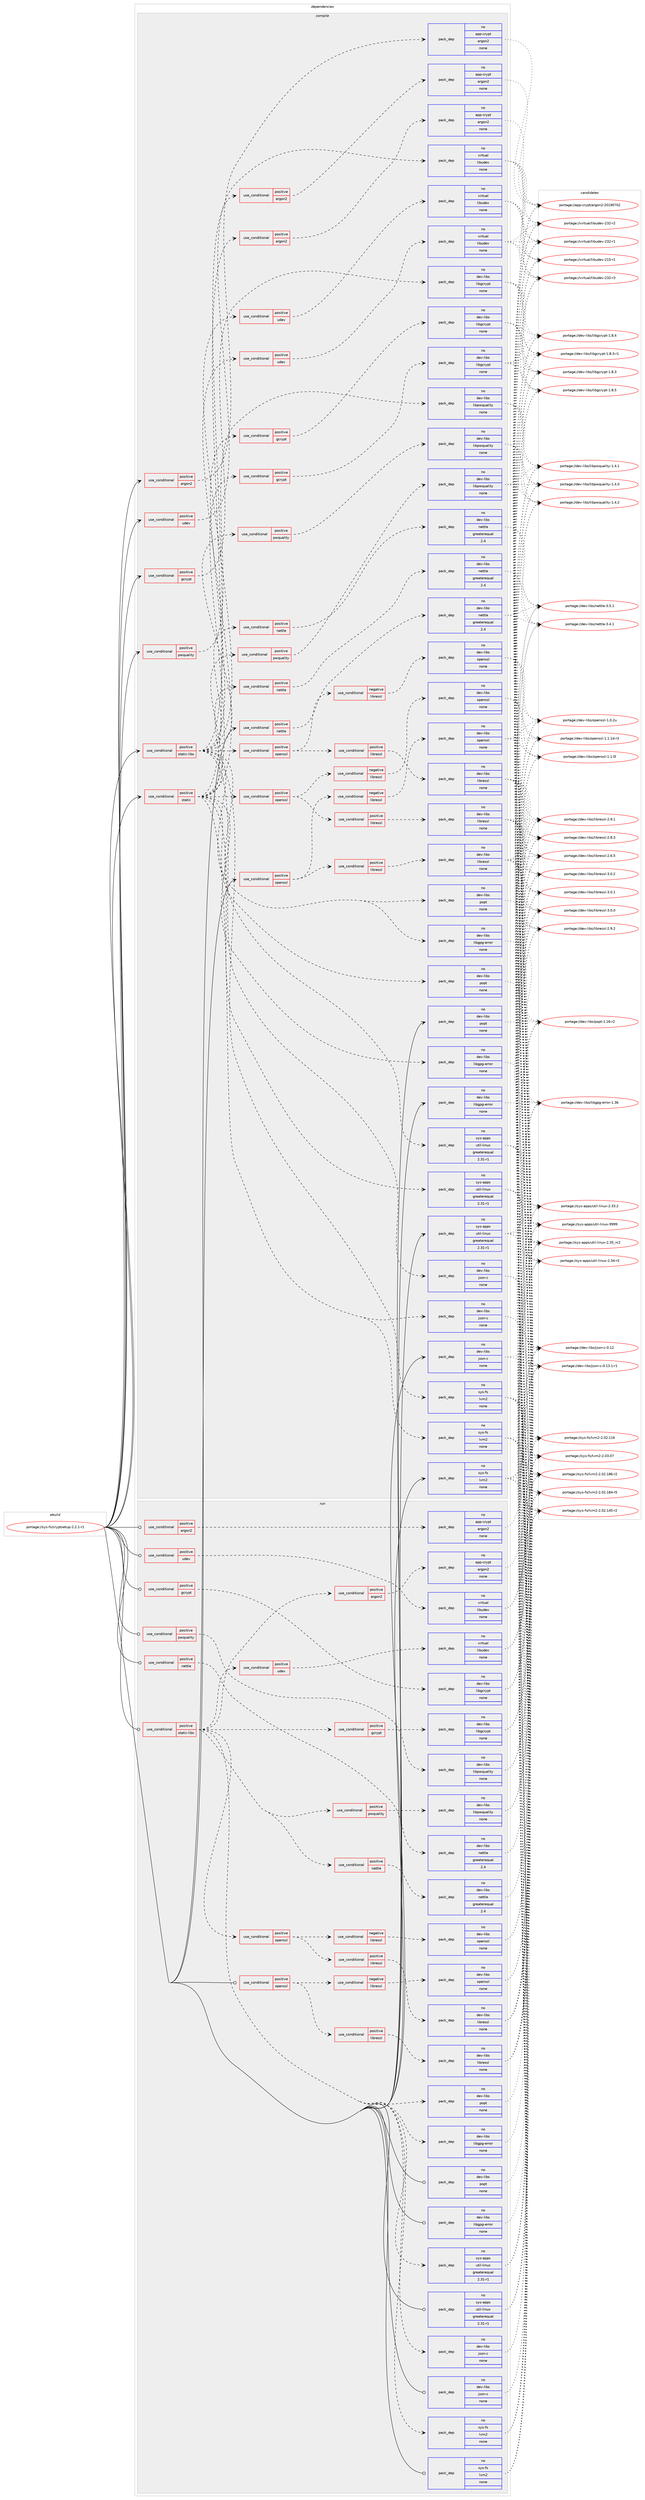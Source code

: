 digraph prolog {

# *************
# Graph options
# *************

newrank=true;
concentrate=true;
compound=true;
graph [rankdir=LR,fontname=Helvetica,fontsize=10,ranksep=1.5];#, ranksep=2.5, nodesep=0.2];
edge  [arrowhead=vee];
node  [fontname=Helvetica,fontsize=10];

# **********
# The ebuild
# **********

subgraph cluster_leftcol {
color=gray;
rank=same;
label=<<i>ebuild</i>>;
id [label="portage://sys-fs/cryptsetup-2.2.1-r1", color=red, width=4, href="../sys-fs/cryptsetup-2.2.1-r1.svg"];
}

# ****************
# The dependencies
# ****************

subgraph cluster_midcol {
color=gray;
label=<<i>dependencies</i>>;
subgraph cluster_compile {
fillcolor="#eeeeee";
style=filled;
label=<<i>compile</i>>;
subgraph cond9804 {
dependency50930 [label=<<TABLE BORDER="0" CELLBORDER="1" CELLSPACING="0" CELLPADDING="4"><TR><TD ROWSPAN="3" CELLPADDING="10">use_conditional</TD></TR><TR><TD>positive</TD></TR><TR><TD>argon2</TD></TR></TABLE>>, shape=none, color=red];
subgraph pack39883 {
dependency50931 [label=<<TABLE BORDER="0" CELLBORDER="1" CELLSPACING="0" CELLPADDING="4" WIDTH="220"><TR><TD ROWSPAN="6" CELLPADDING="30">pack_dep</TD></TR><TR><TD WIDTH="110">no</TD></TR><TR><TD>app-crypt</TD></TR><TR><TD>argon2</TD></TR><TR><TD>none</TD></TR><TR><TD></TD></TR></TABLE>>, shape=none, color=blue];
}
dependency50930:e -> dependency50931:w [weight=20,style="dashed",arrowhead="vee"];
}
id:e -> dependency50930:w [weight=20,style="solid",arrowhead="vee"];
subgraph cond9805 {
dependency50932 [label=<<TABLE BORDER="0" CELLBORDER="1" CELLSPACING="0" CELLPADDING="4"><TR><TD ROWSPAN="3" CELLPADDING="10">use_conditional</TD></TR><TR><TD>positive</TD></TR><TR><TD>gcrypt</TD></TR></TABLE>>, shape=none, color=red];
subgraph pack39884 {
dependency50933 [label=<<TABLE BORDER="0" CELLBORDER="1" CELLSPACING="0" CELLPADDING="4" WIDTH="220"><TR><TD ROWSPAN="6" CELLPADDING="30">pack_dep</TD></TR><TR><TD WIDTH="110">no</TD></TR><TR><TD>dev-libs</TD></TR><TR><TD>libgcrypt</TD></TR><TR><TD>none</TD></TR><TR><TD></TD></TR></TABLE>>, shape=none, color=blue];
}
dependency50932:e -> dependency50933:w [weight=20,style="dashed",arrowhead="vee"];
}
id:e -> dependency50932:w [weight=20,style="solid",arrowhead="vee"];
subgraph cond9806 {
dependency50934 [label=<<TABLE BORDER="0" CELLBORDER="1" CELLSPACING="0" CELLPADDING="4"><TR><TD ROWSPAN="3" CELLPADDING="10">use_conditional</TD></TR><TR><TD>positive</TD></TR><TR><TD>nettle</TD></TR></TABLE>>, shape=none, color=red];
subgraph pack39885 {
dependency50935 [label=<<TABLE BORDER="0" CELLBORDER="1" CELLSPACING="0" CELLPADDING="4" WIDTH="220"><TR><TD ROWSPAN="6" CELLPADDING="30">pack_dep</TD></TR><TR><TD WIDTH="110">no</TD></TR><TR><TD>dev-libs</TD></TR><TR><TD>nettle</TD></TR><TR><TD>greaterequal</TD></TR><TR><TD>2.4</TD></TR></TABLE>>, shape=none, color=blue];
}
dependency50934:e -> dependency50935:w [weight=20,style="dashed",arrowhead="vee"];
}
id:e -> dependency50934:w [weight=20,style="solid",arrowhead="vee"];
subgraph cond9807 {
dependency50936 [label=<<TABLE BORDER="0" CELLBORDER="1" CELLSPACING="0" CELLPADDING="4"><TR><TD ROWSPAN="3" CELLPADDING="10">use_conditional</TD></TR><TR><TD>positive</TD></TR><TR><TD>openssl</TD></TR></TABLE>>, shape=none, color=red];
subgraph cond9808 {
dependency50937 [label=<<TABLE BORDER="0" CELLBORDER="1" CELLSPACING="0" CELLPADDING="4"><TR><TD ROWSPAN="3" CELLPADDING="10">use_conditional</TD></TR><TR><TD>negative</TD></TR><TR><TD>libressl</TD></TR></TABLE>>, shape=none, color=red];
subgraph pack39886 {
dependency50938 [label=<<TABLE BORDER="0" CELLBORDER="1" CELLSPACING="0" CELLPADDING="4" WIDTH="220"><TR><TD ROWSPAN="6" CELLPADDING="30">pack_dep</TD></TR><TR><TD WIDTH="110">no</TD></TR><TR><TD>dev-libs</TD></TR><TR><TD>openssl</TD></TR><TR><TD>none</TD></TR><TR><TD></TD></TR></TABLE>>, shape=none, color=blue];
}
dependency50937:e -> dependency50938:w [weight=20,style="dashed",arrowhead="vee"];
}
dependency50936:e -> dependency50937:w [weight=20,style="dashed",arrowhead="vee"];
subgraph cond9809 {
dependency50939 [label=<<TABLE BORDER="0" CELLBORDER="1" CELLSPACING="0" CELLPADDING="4"><TR><TD ROWSPAN="3" CELLPADDING="10">use_conditional</TD></TR><TR><TD>positive</TD></TR><TR><TD>libressl</TD></TR></TABLE>>, shape=none, color=red];
subgraph pack39887 {
dependency50940 [label=<<TABLE BORDER="0" CELLBORDER="1" CELLSPACING="0" CELLPADDING="4" WIDTH="220"><TR><TD ROWSPAN="6" CELLPADDING="30">pack_dep</TD></TR><TR><TD WIDTH="110">no</TD></TR><TR><TD>dev-libs</TD></TR><TR><TD>libressl</TD></TR><TR><TD>none</TD></TR><TR><TD></TD></TR></TABLE>>, shape=none, color=blue];
}
dependency50939:e -> dependency50940:w [weight=20,style="dashed",arrowhead="vee"];
}
dependency50936:e -> dependency50939:w [weight=20,style="dashed",arrowhead="vee"];
}
id:e -> dependency50936:w [weight=20,style="solid",arrowhead="vee"];
subgraph cond9810 {
dependency50941 [label=<<TABLE BORDER="0" CELLBORDER="1" CELLSPACING="0" CELLPADDING="4"><TR><TD ROWSPAN="3" CELLPADDING="10">use_conditional</TD></TR><TR><TD>positive</TD></TR><TR><TD>pwquality</TD></TR></TABLE>>, shape=none, color=red];
subgraph pack39888 {
dependency50942 [label=<<TABLE BORDER="0" CELLBORDER="1" CELLSPACING="0" CELLPADDING="4" WIDTH="220"><TR><TD ROWSPAN="6" CELLPADDING="30">pack_dep</TD></TR><TR><TD WIDTH="110">no</TD></TR><TR><TD>dev-libs</TD></TR><TR><TD>libpwquality</TD></TR><TR><TD>none</TD></TR><TR><TD></TD></TR></TABLE>>, shape=none, color=blue];
}
dependency50941:e -> dependency50942:w [weight=20,style="dashed",arrowhead="vee"];
}
id:e -> dependency50941:w [weight=20,style="solid",arrowhead="vee"];
subgraph cond9811 {
dependency50943 [label=<<TABLE BORDER="0" CELLBORDER="1" CELLSPACING="0" CELLPADDING="4"><TR><TD ROWSPAN="3" CELLPADDING="10">use_conditional</TD></TR><TR><TD>positive</TD></TR><TR><TD>static</TD></TR></TABLE>>, shape=none, color=red];
subgraph pack39889 {
dependency50944 [label=<<TABLE BORDER="0" CELLBORDER="1" CELLSPACING="0" CELLPADDING="4" WIDTH="220"><TR><TD ROWSPAN="6" CELLPADDING="30">pack_dep</TD></TR><TR><TD WIDTH="110">no</TD></TR><TR><TD>dev-libs</TD></TR><TR><TD>json-c</TD></TR><TR><TD>none</TD></TR><TR><TD></TD></TR></TABLE>>, shape=none, color=blue];
}
dependency50943:e -> dependency50944:w [weight=20,style="dashed",arrowhead="vee"];
subgraph pack39890 {
dependency50945 [label=<<TABLE BORDER="0" CELLBORDER="1" CELLSPACING="0" CELLPADDING="4" WIDTH="220"><TR><TD ROWSPAN="6" CELLPADDING="30">pack_dep</TD></TR><TR><TD WIDTH="110">no</TD></TR><TR><TD>dev-libs</TD></TR><TR><TD>libgpg-error</TD></TR><TR><TD>none</TD></TR><TR><TD></TD></TR></TABLE>>, shape=none, color=blue];
}
dependency50943:e -> dependency50945:w [weight=20,style="dashed",arrowhead="vee"];
subgraph pack39891 {
dependency50946 [label=<<TABLE BORDER="0" CELLBORDER="1" CELLSPACING="0" CELLPADDING="4" WIDTH="220"><TR><TD ROWSPAN="6" CELLPADDING="30">pack_dep</TD></TR><TR><TD WIDTH="110">no</TD></TR><TR><TD>dev-libs</TD></TR><TR><TD>popt</TD></TR><TR><TD>none</TD></TR><TR><TD></TD></TR></TABLE>>, shape=none, color=blue];
}
dependency50943:e -> dependency50946:w [weight=20,style="dashed",arrowhead="vee"];
subgraph pack39892 {
dependency50947 [label=<<TABLE BORDER="0" CELLBORDER="1" CELLSPACING="0" CELLPADDING="4" WIDTH="220"><TR><TD ROWSPAN="6" CELLPADDING="30">pack_dep</TD></TR><TR><TD WIDTH="110">no</TD></TR><TR><TD>sys-apps</TD></TR><TR><TD>util-linux</TD></TR><TR><TD>greaterequal</TD></TR><TR><TD>2.31-r1</TD></TR></TABLE>>, shape=none, color=blue];
}
dependency50943:e -> dependency50947:w [weight=20,style="dashed",arrowhead="vee"];
subgraph cond9812 {
dependency50948 [label=<<TABLE BORDER="0" CELLBORDER="1" CELLSPACING="0" CELLPADDING="4"><TR><TD ROWSPAN="3" CELLPADDING="10">use_conditional</TD></TR><TR><TD>positive</TD></TR><TR><TD>argon2</TD></TR></TABLE>>, shape=none, color=red];
subgraph pack39893 {
dependency50949 [label=<<TABLE BORDER="0" CELLBORDER="1" CELLSPACING="0" CELLPADDING="4" WIDTH="220"><TR><TD ROWSPAN="6" CELLPADDING="30">pack_dep</TD></TR><TR><TD WIDTH="110">no</TD></TR><TR><TD>app-crypt</TD></TR><TR><TD>argon2</TD></TR><TR><TD>none</TD></TR><TR><TD></TD></TR></TABLE>>, shape=none, color=blue];
}
dependency50948:e -> dependency50949:w [weight=20,style="dashed",arrowhead="vee"];
}
dependency50943:e -> dependency50948:w [weight=20,style="dashed",arrowhead="vee"];
subgraph cond9813 {
dependency50950 [label=<<TABLE BORDER="0" CELLBORDER="1" CELLSPACING="0" CELLPADDING="4"><TR><TD ROWSPAN="3" CELLPADDING="10">use_conditional</TD></TR><TR><TD>positive</TD></TR><TR><TD>gcrypt</TD></TR></TABLE>>, shape=none, color=red];
subgraph pack39894 {
dependency50951 [label=<<TABLE BORDER="0" CELLBORDER="1" CELLSPACING="0" CELLPADDING="4" WIDTH="220"><TR><TD ROWSPAN="6" CELLPADDING="30">pack_dep</TD></TR><TR><TD WIDTH="110">no</TD></TR><TR><TD>dev-libs</TD></TR><TR><TD>libgcrypt</TD></TR><TR><TD>none</TD></TR><TR><TD></TD></TR></TABLE>>, shape=none, color=blue];
}
dependency50950:e -> dependency50951:w [weight=20,style="dashed",arrowhead="vee"];
}
dependency50943:e -> dependency50950:w [weight=20,style="dashed",arrowhead="vee"];
subgraph cond9814 {
dependency50952 [label=<<TABLE BORDER="0" CELLBORDER="1" CELLSPACING="0" CELLPADDING="4"><TR><TD ROWSPAN="3" CELLPADDING="10">use_conditional</TD></TR><TR><TD>positive</TD></TR><TR><TD>nettle</TD></TR></TABLE>>, shape=none, color=red];
subgraph pack39895 {
dependency50953 [label=<<TABLE BORDER="0" CELLBORDER="1" CELLSPACING="0" CELLPADDING="4" WIDTH="220"><TR><TD ROWSPAN="6" CELLPADDING="30">pack_dep</TD></TR><TR><TD WIDTH="110">no</TD></TR><TR><TD>dev-libs</TD></TR><TR><TD>nettle</TD></TR><TR><TD>greaterequal</TD></TR><TR><TD>2.4</TD></TR></TABLE>>, shape=none, color=blue];
}
dependency50952:e -> dependency50953:w [weight=20,style="dashed",arrowhead="vee"];
}
dependency50943:e -> dependency50952:w [weight=20,style="dashed",arrowhead="vee"];
subgraph cond9815 {
dependency50954 [label=<<TABLE BORDER="0" CELLBORDER="1" CELLSPACING="0" CELLPADDING="4"><TR><TD ROWSPAN="3" CELLPADDING="10">use_conditional</TD></TR><TR><TD>positive</TD></TR><TR><TD>openssl</TD></TR></TABLE>>, shape=none, color=red];
subgraph cond9816 {
dependency50955 [label=<<TABLE BORDER="0" CELLBORDER="1" CELLSPACING="0" CELLPADDING="4"><TR><TD ROWSPAN="3" CELLPADDING="10">use_conditional</TD></TR><TR><TD>negative</TD></TR><TR><TD>libressl</TD></TR></TABLE>>, shape=none, color=red];
subgraph pack39896 {
dependency50956 [label=<<TABLE BORDER="0" CELLBORDER="1" CELLSPACING="0" CELLPADDING="4" WIDTH="220"><TR><TD ROWSPAN="6" CELLPADDING="30">pack_dep</TD></TR><TR><TD WIDTH="110">no</TD></TR><TR><TD>dev-libs</TD></TR><TR><TD>openssl</TD></TR><TR><TD>none</TD></TR><TR><TD></TD></TR></TABLE>>, shape=none, color=blue];
}
dependency50955:e -> dependency50956:w [weight=20,style="dashed",arrowhead="vee"];
}
dependency50954:e -> dependency50955:w [weight=20,style="dashed",arrowhead="vee"];
subgraph cond9817 {
dependency50957 [label=<<TABLE BORDER="0" CELLBORDER="1" CELLSPACING="0" CELLPADDING="4"><TR><TD ROWSPAN="3" CELLPADDING="10">use_conditional</TD></TR><TR><TD>positive</TD></TR><TR><TD>libressl</TD></TR></TABLE>>, shape=none, color=red];
subgraph pack39897 {
dependency50958 [label=<<TABLE BORDER="0" CELLBORDER="1" CELLSPACING="0" CELLPADDING="4" WIDTH="220"><TR><TD ROWSPAN="6" CELLPADDING="30">pack_dep</TD></TR><TR><TD WIDTH="110">no</TD></TR><TR><TD>dev-libs</TD></TR><TR><TD>libressl</TD></TR><TR><TD>none</TD></TR><TR><TD></TD></TR></TABLE>>, shape=none, color=blue];
}
dependency50957:e -> dependency50958:w [weight=20,style="dashed",arrowhead="vee"];
}
dependency50954:e -> dependency50957:w [weight=20,style="dashed",arrowhead="vee"];
}
dependency50943:e -> dependency50954:w [weight=20,style="dashed",arrowhead="vee"];
subgraph cond9818 {
dependency50959 [label=<<TABLE BORDER="0" CELLBORDER="1" CELLSPACING="0" CELLPADDING="4"><TR><TD ROWSPAN="3" CELLPADDING="10">use_conditional</TD></TR><TR><TD>positive</TD></TR><TR><TD>pwquality</TD></TR></TABLE>>, shape=none, color=red];
subgraph pack39898 {
dependency50960 [label=<<TABLE BORDER="0" CELLBORDER="1" CELLSPACING="0" CELLPADDING="4" WIDTH="220"><TR><TD ROWSPAN="6" CELLPADDING="30">pack_dep</TD></TR><TR><TD WIDTH="110">no</TD></TR><TR><TD>dev-libs</TD></TR><TR><TD>libpwquality</TD></TR><TR><TD>none</TD></TR><TR><TD></TD></TR></TABLE>>, shape=none, color=blue];
}
dependency50959:e -> dependency50960:w [weight=20,style="dashed",arrowhead="vee"];
}
dependency50943:e -> dependency50959:w [weight=20,style="dashed",arrowhead="vee"];
subgraph pack39899 {
dependency50961 [label=<<TABLE BORDER="0" CELLBORDER="1" CELLSPACING="0" CELLPADDING="4" WIDTH="220"><TR><TD ROWSPAN="6" CELLPADDING="30">pack_dep</TD></TR><TR><TD WIDTH="110">no</TD></TR><TR><TD>sys-fs</TD></TR><TR><TD>lvm2</TD></TR><TR><TD>none</TD></TR><TR><TD></TD></TR></TABLE>>, shape=none, color=blue];
}
dependency50943:e -> dependency50961:w [weight=20,style="dashed",arrowhead="vee"];
subgraph cond9819 {
dependency50962 [label=<<TABLE BORDER="0" CELLBORDER="1" CELLSPACING="0" CELLPADDING="4"><TR><TD ROWSPAN="3" CELLPADDING="10">use_conditional</TD></TR><TR><TD>positive</TD></TR><TR><TD>udev</TD></TR></TABLE>>, shape=none, color=red];
subgraph pack39900 {
dependency50963 [label=<<TABLE BORDER="0" CELLBORDER="1" CELLSPACING="0" CELLPADDING="4" WIDTH="220"><TR><TD ROWSPAN="6" CELLPADDING="30">pack_dep</TD></TR><TR><TD WIDTH="110">no</TD></TR><TR><TD>virtual</TD></TR><TR><TD>libudev</TD></TR><TR><TD>none</TD></TR><TR><TD></TD></TR></TABLE>>, shape=none, color=blue];
}
dependency50962:e -> dependency50963:w [weight=20,style="dashed",arrowhead="vee"];
}
dependency50943:e -> dependency50962:w [weight=20,style="dashed",arrowhead="vee"];
}
id:e -> dependency50943:w [weight=20,style="solid",arrowhead="vee"];
subgraph cond9820 {
dependency50964 [label=<<TABLE BORDER="0" CELLBORDER="1" CELLSPACING="0" CELLPADDING="4"><TR><TD ROWSPAN="3" CELLPADDING="10">use_conditional</TD></TR><TR><TD>positive</TD></TR><TR><TD>static-libs</TD></TR></TABLE>>, shape=none, color=red];
subgraph pack39901 {
dependency50965 [label=<<TABLE BORDER="0" CELLBORDER="1" CELLSPACING="0" CELLPADDING="4" WIDTH="220"><TR><TD ROWSPAN="6" CELLPADDING="30">pack_dep</TD></TR><TR><TD WIDTH="110">no</TD></TR><TR><TD>dev-libs</TD></TR><TR><TD>json-c</TD></TR><TR><TD>none</TD></TR><TR><TD></TD></TR></TABLE>>, shape=none, color=blue];
}
dependency50964:e -> dependency50965:w [weight=20,style="dashed",arrowhead="vee"];
subgraph pack39902 {
dependency50966 [label=<<TABLE BORDER="0" CELLBORDER="1" CELLSPACING="0" CELLPADDING="4" WIDTH="220"><TR><TD ROWSPAN="6" CELLPADDING="30">pack_dep</TD></TR><TR><TD WIDTH="110">no</TD></TR><TR><TD>dev-libs</TD></TR><TR><TD>libgpg-error</TD></TR><TR><TD>none</TD></TR><TR><TD></TD></TR></TABLE>>, shape=none, color=blue];
}
dependency50964:e -> dependency50966:w [weight=20,style="dashed",arrowhead="vee"];
subgraph pack39903 {
dependency50967 [label=<<TABLE BORDER="0" CELLBORDER="1" CELLSPACING="0" CELLPADDING="4" WIDTH="220"><TR><TD ROWSPAN="6" CELLPADDING="30">pack_dep</TD></TR><TR><TD WIDTH="110">no</TD></TR><TR><TD>dev-libs</TD></TR><TR><TD>popt</TD></TR><TR><TD>none</TD></TR><TR><TD></TD></TR></TABLE>>, shape=none, color=blue];
}
dependency50964:e -> dependency50967:w [weight=20,style="dashed",arrowhead="vee"];
subgraph pack39904 {
dependency50968 [label=<<TABLE BORDER="0" CELLBORDER="1" CELLSPACING="0" CELLPADDING="4" WIDTH="220"><TR><TD ROWSPAN="6" CELLPADDING="30">pack_dep</TD></TR><TR><TD WIDTH="110">no</TD></TR><TR><TD>sys-apps</TD></TR><TR><TD>util-linux</TD></TR><TR><TD>greaterequal</TD></TR><TR><TD>2.31-r1</TD></TR></TABLE>>, shape=none, color=blue];
}
dependency50964:e -> dependency50968:w [weight=20,style="dashed",arrowhead="vee"];
subgraph cond9821 {
dependency50969 [label=<<TABLE BORDER="0" CELLBORDER="1" CELLSPACING="0" CELLPADDING="4"><TR><TD ROWSPAN="3" CELLPADDING="10">use_conditional</TD></TR><TR><TD>positive</TD></TR><TR><TD>argon2</TD></TR></TABLE>>, shape=none, color=red];
subgraph pack39905 {
dependency50970 [label=<<TABLE BORDER="0" CELLBORDER="1" CELLSPACING="0" CELLPADDING="4" WIDTH="220"><TR><TD ROWSPAN="6" CELLPADDING="30">pack_dep</TD></TR><TR><TD WIDTH="110">no</TD></TR><TR><TD>app-crypt</TD></TR><TR><TD>argon2</TD></TR><TR><TD>none</TD></TR><TR><TD></TD></TR></TABLE>>, shape=none, color=blue];
}
dependency50969:e -> dependency50970:w [weight=20,style="dashed",arrowhead="vee"];
}
dependency50964:e -> dependency50969:w [weight=20,style="dashed",arrowhead="vee"];
subgraph cond9822 {
dependency50971 [label=<<TABLE BORDER="0" CELLBORDER="1" CELLSPACING="0" CELLPADDING="4"><TR><TD ROWSPAN="3" CELLPADDING="10">use_conditional</TD></TR><TR><TD>positive</TD></TR><TR><TD>gcrypt</TD></TR></TABLE>>, shape=none, color=red];
subgraph pack39906 {
dependency50972 [label=<<TABLE BORDER="0" CELLBORDER="1" CELLSPACING="0" CELLPADDING="4" WIDTH="220"><TR><TD ROWSPAN="6" CELLPADDING="30">pack_dep</TD></TR><TR><TD WIDTH="110">no</TD></TR><TR><TD>dev-libs</TD></TR><TR><TD>libgcrypt</TD></TR><TR><TD>none</TD></TR><TR><TD></TD></TR></TABLE>>, shape=none, color=blue];
}
dependency50971:e -> dependency50972:w [weight=20,style="dashed",arrowhead="vee"];
}
dependency50964:e -> dependency50971:w [weight=20,style="dashed",arrowhead="vee"];
subgraph cond9823 {
dependency50973 [label=<<TABLE BORDER="0" CELLBORDER="1" CELLSPACING="0" CELLPADDING="4"><TR><TD ROWSPAN="3" CELLPADDING="10">use_conditional</TD></TR><TR><TD>positive</TD></TR><TR><TD>nettle</TD></TR></TABLE>>, shape=none, color=red];
subgraph pack39907 {
dependency50974 [label=<<TABLE BORDER="0" CELLBORDER="1" CELLSPACING="0" CELLPADDING="4" WIDTH="220"><TR><TD ROWSPAN="6" CELLPADDING="30">pack_dep</TD></TR><TR><TD WIDTH="110">no</TD></TR><TR><TD>dev-libs</TD></TR><TR><TD>nettle</TD></TR><TR><TD>greaterequal</TD></TR><TR><TD>2.4</TD></TR></TABLE>>, shape=none, color=blue];
}
dependency50973:e -> dependency50974:w [weight=20,style="dashed",arrowhead="vee"];
}
dependency50964:e -> dependency50973:w [weight=20,style="dashed",arrowhead="vee"];
subgraph cond9824 {
dependency50975 [label=<<TABLE BORDER="0" CELLBORDER="1" CELLSPACING="0" CELLPADDING="4"><TR><TD ROWSPAN="3" CELLPADDING="10">use_conditional</TD></TR><TR><TD>positive</TD></TR><TR><TD>openssl</TD></TR></TABLE>>, shape=none, color=red];
subgraph cond9825 {
dependency50976 [label=<<TABLE BORDER="0" CELLBORDER="1" CELLSPACING="0" CELLPADDING="4"><TR><TD ROWSPAN="3" CELLPADDING="10">use_conditional</TD></TR><TR><TD>negative</TD></TR><TR><TD>libressl</TD></TR></TABLE>>, shape=none, color=red];
subgraph pack39908 {
dependency50977 [label=<<TABLE BORDER="0" CELLBORDER="1" CELLSPACING="0" CELLPADDING="4" WIDTH="220"><TR><TD ROWSPAN="6" CELLPADDING="30">pack_dep</TD></TR><TR><TD WIDTH="110">no</TD></TR><TR><TD>dev-libs</TD></TR><TR><TD>openssl</TD></TR><TR><TD>none</TD></TR><TR><TD></TD></TR></TABLE>>, shape=none, color=blue];
}
dependency50976:e -> dependency50977:w [weight=20,style="dashed",arrowhead="vee"];
}
dependency50975:e -> dependency50976:w [weight=20,style="dashed",arrowhead="vee"];
subgraph cond9826 {
dependency50978 [label=<<TABLE BORDER="0" CELLBORDER="1" CELLSPACING="0" CELLPADDING="4"><TR><TD ROWSPAN="3" CELLPADDING="10">use_conditional</TD></TR><TR><TD>positive</TD></TR><TR><TD>libressl</TD></TR></TABLE>>, shape=none, color=red];
subgraph pack39909 {
dependency50979 [label=<<TABLE BORDER="0" CELLBORDER="1" CELLSPACING="0" CELLPADDING="4" WIDTH="220"><TR><TD ROWSPAN="6" CELLPADDING="30">pack_dep</TD></TR><TR><TD WIDTH="110">no</TD></TR><TR><TD>dev-libs</TD></TR><TR><TD>libressl</TD></TR><TR><TD>none</TD></TR><TR><TD></TD></TR></TABLE>>, shape=none, color=blue];
}
dependency50978:e -> dependency50979:w [weight=20,style="dashed",arrowhead="vee"];
}
dependency50975:e -> dependency50978:w [weight=20,style="dashed",arrowhead="vee"];
}
dependency50964:e -> dependency50975:w [weight=20,style="dashed",arrowhead="vee"];
subgraph cond9827 {
dependency50980 [label=<<TABLE BORDER="0" CELLBORDER="1" CELLSPACING="0" CELLPADDING="4"><TR><TD ROWSPAN="3" CELLPADDING="10">use_conditional</TD></TR><TR><TD>positive</TD></TR><TR><TD>pwquality</TD></TR></TABLE>>, shape=none, color=red];
subgraph pack39910 {
dependency50981 [label=<<TABLE BORDER="0" CELLBORDER="1" CELLSPACING="0" CELLPADDING="4" WIDTH="220"><TR><TD ROWSPAN="6" CELLPADDING="30">pack_dep</TD></TR><TR><TD WIDTH="110">no</TD></TR><TR><TD>dev-libs</TD></TR><TR><TD>libpwquality</TD></TR><TR><TD>none</TD></TR><TR><TD></TD></TR></TABLE>>, shape=none, color=blue];
}
dependency50980:e -> dependency50981:w [weight=20,style="dashed",arrowhead="vee"];
}
dependency50964:e -> dependency50980:w [weight=20,style="dashed",arrowhead="vee"];
subgraph pack39911 {
dependency50982 [label=<<TABLE BORDER="0" CELLBORDER="1" CELLSPACING="0" CELLPADDING="4" WIDTH="220"><TR><TD ROWSPAN="6" CELLPADDING="30">pack_dep</TD></TR><TR><TD WIDTH="110">no</TD></TR><TR><TD>sys-fs</TD></TR><TR><TD>lvm2</TD></TR><TR><TD>none</TD></TR><TR><TD></TD></TR></TABLE>>, shape=none, color=blue];
}
dependency50964:e -> dependency50982:w [weight=20,style="dashed",arrowhead="vee"];
subgraph cond9828 {
dependency50983 [label=<<TABLE BORDER="0" CELLBORDER="1" CELLSPACING="0" CELLPADDING="4"><TR><TD ROWSPAN="3" CELLPADDING="10">use_conditional</TD></TR><TR><TD>positive</TD></TR><TR><TD>udev</TD></TR></TABLE>>, shape=none, color=red];
subgraph pack39912 {
dependency50984 [label=<<TABLE BORDER="0" CELLBORDER="1" CELLSPACING="0" CELLPADDING="4" WIDTH="220"><TR><TD ROWSPAN="6" CELLPADDING="30">pack_dep</TD></TR><TR><TD WIDTH="110">no</TD></TR><TR><TD>virtual</TD></TR><TR><TD>libudev</TD></TR><TR><TD>none</TD></TR><TR><TD></TD></TR></TABLE>>, shape=none, color=blue];
}
dependency50983:e -> dependency50984:w [weight=20,style="dashed",arrowhead="vee"];
}
dependency50964:e -> dependency50983:w [weight=20,style="dashed",arrowhead="vee"];
}
id:e -> dependency50964:w [weight=20,style="solid",arrowhead="vee"];
subgraph cond9829 {
dependency50985 [label=<<TABLE BORDER="0" CELLBORDER="1" CELLSPACING="0" CELLPADDING="4"><TR><TD ROWSPAN="3" CELLPADDING="10">use_conditional</TD></TR><TR><TD>positive</TD></TR><TR><TD>udev</TD></TR></TABLE>>, shape=none, color=red];
subgraph pack39913 {
dependency50986 [label=<<TABLE BORDER="0" CELLBORDER="1" CELLSPACING="0" CELLPADDING="4" WIDTH="220"><TR><TD ROWSPAN="6" CELLPADDING="30">pack_dep</TD></TR><TR><TD WIDTH="110">no</TD></TR><TR><TD>virtual</TD></TR><TR><TD>libudev</TD></TR><TR><TD>none</TD></TR><TR><TD></TD></TR></TABLE>>, shape=none, color=blue];
}
dependency50985:e -> dependency50986:w [weight=20,style="dashed",arrowhead="vee"];
}
id:e -> dependency50985:w [weight=20,style="solid",arrowhead="vee"];
subgraph pack39914 {
dependency50987 [label=<<TABLE BORDER="0" CELLBORDER="1" CELLSPACING="0" CELLPADDING="4" WIDTH="220"><TR><TD ROWSPAN="6" CELLPADDING="30">pack_dep</TD></TR><TR><TD WIDTH="110">no</TD></TR><TR><TD>dev-libs</TD></TR><TR><TD>json-c</TD></TR><TR><TD>none</TD></TR><TR><TD></TD></TR></TABLE>>, shape=none, color=blue];
}
id:e -> dependency50987:w [weight=20,style="solid",arrowhead="vee"];
subgraph pack39915 {
dependency50988 [label=<<TABLE BORDER="0" CELLBORDER="1" CELLSPACING="0" CELLPADDING="4" WIDTH="220"><TR><TD ROWSPAN="6" CELLPADDING="30">pack_dep</TD></TR><TR><TD WIDTH="110">no</TD></TR><TR><TD>dev-libs</TD></TR><TR><TD>libgpg-error</TD></TR><TR><TD>none</TD></TR><TR><TD></TD></TR></TABLE>>, shape=none, color=blue];
}
id:e -> dependency50988:w [weight=20,style="solid",arrowhead="vee"];
subgraph pack39916 {
dependency50989 [label=<<TABLE BORDER="0" CELLBORDER="1" CELLSPACING="0" CELLPADDING="4" WIDTH="220"><TR><TD ROWSPAN="6" CELLPADDING="30">pack_dep</TD></TR><TR><TD WIDTH="110">no</TD></TR><TR><TD>dev-libs</TD></TR><TR><TD>popt</TD></TR><TR><TD>none</TD></TR><TR><TD></TD></TR></TABLE>>, shape=none, color=blue];
}
id:e -> dependency50989:w [weight=20,style="solid",arrowhead="vee"];
subgraph pack39917 {
dependency50990 [label=<<TABLE BORDER="0" CELLBORDER="1" CELLSPACING="0" CELLPADDING="4" WIDTH="220"><TR><TD ROWSPAN="6" CELLPADDING="30">pack_dep</TD></TR><TR><TD WIDTH="110">no</TD></TR><TR><TD>sys-apps</TD></TR><TR><TD>util-linux</TD></TR><TR><TD>greaterequal</TD></TR><TR><TD>2.31-r1</TD></TR></TABLE>>, shape=none, color=blue];
}
id:e -> dependency50990:w [weight=20,style="solid",arrowhead="vee"];
subgraph pack39918 {
dependency50991 [label=<<TABLE BORDER="0" CELLBORDER="1" CELLSPACING="0" CELLPADDING="4" WIDTH="220"><TR><TD ROWSPAN="6" CELLPADDING="30">pack_dep</TD></TR><TR><TD WIDTH="110">no</TD></TR><TR><TD>sys-fs</TD></TR><TR><TD>lvm2</TD></TR><TR><TD>none</TD></TR><TR><TD></TD></TR></TABLE>>, shape=none, color=blue];
}
id:e -> dependency50991:w [weight=20,style="solid",arrowhead="vee"];
}
subgraph cluster_compileandrun {
fillcolor="#eeeeee";
style=filled;
label=<<i>compile and run</i>>;
}
subgraph cluster_run {
fillcolor="#eeeeee";
style=filled;
label=<<i>run</i>>;
subgraph cond9830 {
dependency50992 [label=<<TABLE BORDER="0" CELLBORDER="1" CELLSPACING="0" CELLPADDING="4"><TR><TD ROWSPAN="3" CELLPADDING="10">use_conditional</TD></TR><TR><TD>positive</TD></TR><TR><TD>argon2</TD></TR></TABLE>>, shape=none, color=red];
subgraph pack39919 {
dependency50993 [label=<<TABLE BORDER="0" CELLBORDER="1" CELLSPACING="0" CELLPADDING="4" WIDTH="220"><TR><TD ROWSPAN="6" CELLPADDING="30">pack_dep</TD></TR><TR><TD WIDTH="110">no</TD></TR><TR><TD>app-crypt</TD></TR><TR><TD>argon2</TD></TR><TR><TD>none</TD></TR><TR><TD></TD></TR></TABLE>>, shape=none, color=blue];
}
dependency50992:e -> dependency50993:w [weight=20,style="dashed",arrowhead="vee"];
}
id:e -> dependency50992:w [weight=20,style="solid",arrowhead="odot"];
subgraph cond9831 {
dependency50994 [label=<<TABLE BORDER="0" CELLBORDER="1" CELLSPACING="0" CELLPADDING="4"><TR><TD ROWSPAN="3" CELLPADDING="10">use_conditional</TD></TR><TR><TD>positive</TD></TR><TR><TD>gcrypt</TD></TR></TABLE>>, shape=none, color=red];
subgraph pack39920 {
dependency50995 [label=<<TABLE BORDER="0" CELLBORDER="1" CELLSPACING="0" CELLPADDING="4" WIDTH="220"><TR><TD ROWSPAN="6" CELLPADDING="30">pack_dep</TD></TR><TR><TD WIDTH="110">no</TD></TR><TR><TD>dev-libs</TD></TR><TR><TD>libgcrypt</TD></TR><TR><TD>none</TD></TR><TR><TD></TD></TR></TABLE>>, shape=none, color=blue];
}
dependency50994:e -> dependency50995:w [weight=20,style="dashed",arrowhead="vee"];
}
id:e -> dependency50994:w [weight=20,style="solid",arrowhead="odot"];
subgraph cond9832 {
dependency50996 [label=<<TABLE BORDER="0" CELLBORDER="1" CELLSPACING="0" CELLPADDING="4"><TR><TD ROWSPAN="3" CELLPADDING="10">use_conditional</TD></TR><TR><TD>positive</TD></TR><TR><TD>nettle</TD></TR></TABLE>>, shape=none, color=red];
subgraph pack39921 {
dependency50997 [label=<<TABLE BORDER="0" CELLBORDER="1" CELLSPACING="0" CELLPADDING="4" WIDTH="220"><TR><TD ROWSPAN="6" CELLPADDING="30">pack_dep</TD></TR><TR><TD WIDTH="110">no</TD></TR><TR><TD>dev-libs</TD></TR><TR><TD>nettle</TD></TR><TR><TD>greaterequal</TD></TR><TR><TD>2.4</TD></TR></TABLE>>, shape=none, color=blue];
}
dependency50996:e -> dependency50997:w [weight=20,style="dashed",arrowhead="vee"];
}
id:e -> dependency50996:w [weight=20,style="solid",arrowhead="odot"];
subgraph cond9833 {
dependency50998 [label=<<TABLE BORDER="0" CELLBORDER="1" CELLSPACING="0" CELLPADDING="4"><TR><TD ROWSPAN="3" CELLPADDING="10">use_conditional</TD></TR><TR><TD>positive</TD></TR><TR><TD>openssl</TD></TR></TABLE>>, shape=none, color=red];
subgraph cond9834 {
dependency50999 [label=<<TABLE BORDER="0" CELLBORDER="1" CELLSPACING="0" CELLPADDING="4"><TR><TD ROWSPAN="3" CELLPADDING="10">use_conditional</TD></TR><TR><TD>negative</TD></TR><TR><TD>libressl</TD></TR></TABLE>>, shape=none, color=red];
subgraph pack39922 {
dependency51000 [label=<<TABLE BORDER="0" CELLBORDER="1" CELLSPACING="0" CELLPADDING="4" WIDTH="220"><TR><TD ROWSPAN="6" CELLPADDING="30">pack_dep</TD></TR><TR><TD WIDTH="110">no</TD></TR><TR><TD>dev-libs</TD></TR><TR><TD>openssl</TD></TR><TR><TD>none</TD></TR><TR><TD></TD></TR></TABLE>>, shape=none, color=blue];
}
dependency50999:e -> dependency51000:w [weight=20,style="dashed",arrowhead="vee"];
}
dependency50998:e -> dependency50999:w [weight=20,style="dashed",arrowhead="vee"];
subgraph cond9835 {
dependency51001 [label=<<TABLE BORDER="0" CELLBORDER="1" CELLSPACING="0" CELLPADDING="4"><TR><TD ROWSPAN="3" CELLPADDING="10">use_conditional</TD></TR><TR><TD>positive</TD></TR><TR><TD>libressl</TD></TR></TABLE>>, shape=none, color=red];
subgraph pack39923 {
dependency51002 [label=<<TABLE BORDER="0" CELLBORDER="1" CELLSPACING="0" CELLPADDING="4" WIDTH="220"><TR><TD ROWSPAN="6" CELLPADDING="30">pack_dep</TD></TR><TR><TD WIDTH="110">no</TD></TR><TR><TD>dev-libs</TD></TR><TR><TD>libressl</TD></TR><TR><TD>none</TD></TR><TR><TD></TD></TR></TABLE>>, shape=none, color=blue];
}
dependency51001:e -> dependency51002:w [weight=20,style="dashed",arrowhead="vee"];
}
dependency50998:e -> dependency51001:w [weight=20,style="dashed",arrowhead="vee"];
}
id:e -> dependency50998:w [weight=20,style="solid",arrowhead="odot"];
subgraph cond9836 {
dependency51003 [label=<<TABLE BORDER="0" CELLBORDER="1" CELLSPACING="0" CELLPADDING="4"><TR><TD ROWSPAN="3" CELLPADDING="10">use_conditional</TD></TR><TR><TD>positive</TD></TR><TR><TD>pwquality</TD></TR></TABLE>>, shape=none, color=red];
subgraph pack39924 {
dependency51004 [label=<<TABLE BORDER="0" CELLBORDER="1" CELLSPACING="0" CELLPADDING="4" WIDTH="220"><TR><TD ROWSPAN="6" CELLPADDING="30">pack_dep</TD></TR><TR><TD WIDTH="110">no</TD></TR><TR><TD>dev-libs</TD></TR><TR><TD>libpwquality</TD></TR><TR><TD>none</TD></TR><TR><TD></TD></TR></TABLE>>, shape=none, color=blue];
}
dependency51003:e -> dependency51004:w [weight=20,style="dashed",arrowhead="vee"];
}
id:e -> dependency51003:w [weight=20,style="solid",arrowhead="odot"];
subgraph cond9837 {
dependency51005 [label=<<TABLE BORDER="0" CELLBORDER="1" CELLSPACING="0" CELLPADDING="4"><TR><TD ROWSPAN="3" CELLPADDING="10">use_conditional</TD></TR><TR><TD>positive</TD></TR><TR><TD>static-libs</TD></TR></TABLE>>, shape=none, color=red];
subgraph pack39925 {
dependency51006 [label=<<TABLE BORDER="0" CELLBORDER="1" CELLSPACING="0" CELLPADDING="4" WIDTH="220"><TR><TD ROWSPAN="6" CELLPADDING="30">pack_dep</TD></TR><TR><TD WIDTH="110">no</TD></TR><TR><TD>dev-libs</TD></TR><TR><TD>json-c</TD></TR><TR><TD>none</TD></TR><TR><TD></TD></TR></TABLE>>, shape=none, color=blue];
}
dependency51005:e -> dependency51006:w [weight=20,style="dashed",arrowhead="vee"];
subgraph pack39926 {
dependency51007 [label=<<TABLE BORDER="0" CELLBORDER="1" CELLSPACING="0" CELLPADDING="4" WIDTH="220"><TR><TD ROWSPAN="6" CELLPADDING="30">pack_dep</TD></TR><TR><TD WIDTH="110">no</TD></TR><TR><TD>dev-libs</TD></TR><TR><TD>libgpg-error</TD></TR><TR><TD>none</TD></TR><TR><TD></TD></TR></TABLE>>, shape=none, color=blue];
}
dependency51005:e -> dependency51007:w [weight=20,style="dashed",arrowhead="vee"];
subgraph pack39927 {
dependency51008 [label=<<TABLE BORDER="0" CELLBORDER="1" CELLSPACING="0" CELLPADDING="4" WIDTH="220"><TR><TD ROWSPAN="6" CELLPADDING="30">pack_dep</TD></TR><TR><TD WIDTH="110">no</TD></TR><TR><TD>dev-libs</TD></TR><TR><TD>popt</TD></TR><TR><TD>none</TD></TR><TR><TD></TD></TR></TABLE>>, shape=none, color=blue];
}
dependency51005:e -> dependency51008:w [weight=20,style="dashed",arrowhead="vee"];
subgraph pack39928 {
dependency51009 [label=<<TABLE BORDER="0" CELLBORDER="1" CELLSPACING="0" CELLPADDING="4" WIDTH="220"><TR><TD ROWSPAN="6" CELLPADDING="30">pack_dep</TD></TR><TR><TD WIDTH="110">no</TD></TR><TR><TD>sys-apps</TD></TR><TR><TD>util-linux</TD></TR><TR><TD>greaterequal</TD></TR><TR><TD>2.31-r1</TD></TR></TABLE>>, shape=none, color=blue];
}
dependency51005:e -> dependency51009:w [weight=20,style="dashed",arrowhead="vee"];
subgraph cond9838 {
dependency51010 [label=<<TABLE BORDER="0" CELLBORDER="1" CELLSPACING="0" CELLPADDING="4"><TR><TD ROWSPAN="3" CELLPADDING="10">use_conditional</TD></TR><TR><TD>positive</TD></TR><TR><TD>argon2</TD></TR></TABLE>>, shape=none, color=red];
subgraph pack39929 {
dependency51011 [label=<<TABLE BORDER="0" CELLBORDER="1" CELLSPACING="0" CELLPADDING="4" WIDTH="220"><TR><TD ROWSPAN="6" CELLPADDING="30">pack_dep</TD></TR><TR><TD WIDTH="110">no</TD></TR><TR><TD>app-crypt</TD></TR><TR><TD>argon2</TD></TR><TR><TD>none</TD></TR><TR><TD></TD></TR></TABLE>>, shape=none, color=blue];
}
dependency51010:e -> dependency51011:w [weight=20,style="dashed",arrowhead="vee"];
}
dependency51005:e -> dependency51010:w [weight=20,style="dashed",arrowhead="vee"];
subgraph cond9839 {
dependency51012 [label=<<TABLE BORDER="0" CELLBORDER="1" CELLSPACING="0" CELLPADDING="4"><TR><TD ROWSPAN="3" CELLPADDING="10">use_conditional</TD></TR><TR><TD>positive</TD></TR><TR><TD>gcrypt</TD></TR></TABLE>>, shape=none, color=red];
subgraph pack39930 {
dependency51013 [label=<<TABLE BORDER="0" CELLBORDER="1" CELLSPACING="0" CELLPADDING="4" WIDTH="220"><TR><TD ROWSPAN="6" CELLPADDING="30">pack_dep</TD></TR><TR><TD WIDTH="110">no</TD></TR><TR><TD>dev-libs</TD></TR><TR><TD>libgcrypt</TD></TR><TR><TD>none</TD></TR><TR><TD></TD></TR></TABLE>>, shape=none, color=blue];
}
dependency51012:e -> dependency51013:w [weight=20,style="dashed",arrowhead="vee"];
}
dependency51005:e -> dependency51012:w [weight=20,style="dashed",arrowhead="vee"];
subgraph cond9840 {
dependency51014 [label=<<TABLE BORDER="0" CELLBORDER="1" CELLSPACING="0" CELLPADDING="4"><TR><TD ROWSPAN="3" CELLPADDING="10">use_conditional</TD></TR><TR><TD>positive</TD></TR><TR><TD>nettle</TD></TR></TABLE>>, shape=none, color=red];
subgraph pack39931 {
dependency51015 [label=<<TABLE BORDER="0" CELLBORDER="1" CELLSPACING="0" CELLPADDING="4" WIDTH="220"><TR><TD ROWSPAN="6" CELLPADDING="30">pack_dep</TD></TR><TR><TD WIDTH="110">no</TD></TR><TR><TD>dev-libs</TD></TR><TR><TD>nettle</TD></TR><TR><TD>greaterequal</TD></TR><TR><TD>2.4</TD></TR></TABLE>>, shape=none, color=blue];
}
dependency51014:e -> dependency51015:w [weight=20,style="dashed",arrowhead="vee"];
}
dependency51005:e -> dependency51014:w [weight=20,style="dashed",arrowhead="vee"];
subgraph cond9841 {
dependency51016 [label=<<TABLE BORDER="0" CELLBORDER="1" CELLSPACING="0" CELLPADDING="4"><TR><TD ROWSPAN="3" CELLPADDING="10">use_conditional</TD></TR><TR><TD>positive</TD></TR><TR><TD>openssl</TD></TR></TABLE>>, shape=none, color=red];
subgraph cond9842 {
dependency51017 [label=<<TABLE BORDER="0" CELLBORDER="1" CELLSPACING="0" CELLPADDING="4"><TR><TD ROWSPAN="3" CELLPADDING="10">use_conditional</TD></TR><TR><TD>negative</TD></TR><TR><TD>libressl</TD></TR></TABLE>>, shape=none, color=red];
subgraph pack39932 {
dependency51018 [label=<<TABLE BORDER="0" CELLBORDER="1" CELLSPACING="0" CELLPADDING="4" WIDTH="220"><TR><TD ROWSPAN="6" CELLPADDING="30">pack_dep</TD></TR><TR><TD WIDTH="110">no</TD></TR><TR><TD>dev-libs</TD></TR><TR><TD>openssl</TD></TR><TR><TD>none</TD></TR><TR><TD></TD></TR></TABLE>>, shape=none, color=blue];
}
dependency51017:e -> dependency51018:w [weight=20,style="dashed",arrowhead="vee"];
}
dependency51016:e -> dependency51017:w [weight=20,style="dashed",arrowhead="vee"];
subgraph cond9843 {
dependency51019 [label=<<TABLE BORDER="0" CELLBORDER="1" CELLSPACING="0" CELLPADDING="4"><TR><TD ROWSPAN="3" CELLPADDING="10">use_conditional</TD></TR><TR><TD>positive</TD></TR><TR><TD>libressl</TD></TR></TABLE>>, shape=none, color=red];
subgraph pack39933 {
dependency51020 [label=<<TABLE BORDER="0" CELLBORDER="1" CELLSPACING="0" CELLPADDING="4" WIDTH="220"><TR><TD ROWSPAN="6" CELLPADDING="30">pack_dep</TD></TR><TR><TD WIDTH="110">no</TD></TR><TR><TD>dev-libs</TD></TR><TR><TD>libressl</TD></TR><TR><TD>none</TD></TR><TR><TD></TD></TR></TABLE>>, shape=none, color=blue];
}
dependency51019:e -> dependency51020:w [weight=20,style="dashed",arrowhead="vee"];
}
dependency51016:e -> dependency51019:w [weight=20,style="dashed",arrowhead="vee"];
}
dependency51005:e -> dependency51016:w [weight=20,style="dashed",arrowhead="vee"];
subgraph cond9844 {
dependency51021 [label=<<TABLE BORDER="0" CELLBORDER="1" CELLSPACING="0" CELLPADDING="4"><TR><TD ROWSPAN="3" CELLPADDING="10">use_conditional</TD></TR><TR><TD>positive</TD></TR><TR><TD>pwquality</TD></TR></TABLE>>, shape=none, color=red];
subgraph pack39934 {
dependency51022 [label=<<TABLE BORDER="0" CELLBORDER="1" CELLSPACING="0" CELLPADDING="4" WIDTH="220"><TR><TD ROWSPAN="6" CELLPADDING="30">pack_dep</TD></TR><TR><TD WIDTH="110">no</TD></TR><TR><TD>dev-libs</TD></TR><TR><TD>libpwquality</TD></TR><TR><TD>none</TD></TR><TR><TD></TD></TR></TABLE>>, shape=none, color=blue];
}
dependency51021:e -> dependency51022:w [weight=20,style="dashed",arrowhead="vee"];
}
dependency51005:e -> dependency51021:w [weight=20,style="dashed",arrowhead="vee"];
subgraph pack39935 {
dependency51023 [label=<<TABLE BORDER="0" CELLBORDER="1" CELLSPACING="0" CELLPADDING="4" WIDTH="220"><TR><TD ROWSPAN="6" CELLPADDING="30">pack_dep</TD></TR><TR><TD WIDTH="110">no</TD></TR><TR><TD>sys-fs</TD></TR><TR><TD>lvm2</TD></TR><TR><TD>none</TD></TR><TR><TD></TD></TR></TABLE>>, shape=none, color=blue];
}
dependency51005:e -> dependency51023:w [weight=20,style="dashed",arrowhead="vee"];
subgraph cond9845 {
dependency51024 [label=<<TABLE BORDER="0" CELLBORDER="1" CELLSPACING="0" CELLPADDING="4"><TR><TD ROWSPAN="3" CELLPADDING="10">use_conditional</TD></TR><TR><TD>positive</TD></TR><TR><TD>udev</TD></TR></TABLE>>, shape=none, color=red];
subgraph pack39936 {
dependency51025 [label=<<TABLE BORDER="0" CELLBORDER="1" CELLSPACING="0" CELLPADDING="4" WIDTH="220"><TR><TD ROWSPAN="6" CELLPADDING="30">pack_dep</TD></TR><TR><TD WIDTH="110">no</TD></TR><TR><TD>virtual</TD></TR><TR><TD>libudev</TD></TR><TR><TD>none</TD></TR><TR><TD></TD></TR></TABLE>>, shape=none, color=blue];
}
dependency51024:e -> dependency51025:w [weight=20,style="dashed",arrowhead="vee"];
}
dependency51005:e -> dependency51024:w [weight=20,style="dashed",arrowhead="vee"];
}
id:e -> dependency51005:w [weight=20,style="solid",arrowhead="odot"];
subgraph cond9846 {
dependency51026 [label=<<TABLE BORDER="0" CELLBORDER="1" CELLSPACING="0" CELLPADDING="4"><TR><TD ROWSPAN="3" CELLPADDING="10">use_conditional</TD></TR><TR><TD>positive</TD></TR><TR><TD>udev</TD></TR></TABLE>>, shape=none, color=red];
subgraph pack39937 {
dependency51027 [label=<<TABLE BORDER="0" CELLBORDER="1" CELLSPACING="0" CELLPADDING="4" WIDTH="220"><TR><TD ROWSPAN="6" CELLPADDING="30">pack_dep</TD></TR><TR><TD WIDTH="110">no</TD></TR><TR><TD>virtual</TD></TR><TR><TD>libudev</TD></TR><TR><TD>none</TD></TR><TR><TD></TD></TR></TABLE>>, shape=none, color=blue];
}
dependency51026:e -> dependency51027:w [weight=20,style="dashed",arrowhead="vee"];
}
id:e -> dependency51026:w [weight=20,style="solid",arrowhead="odot"];
subgraph pack39938 {
dependency51028 [label=<<TABLE BORDER="0" CELLBORDER="1" CELLSPACING="0" CELLPADDING="4" WIDTH="220"><TR><TD ROWSPAN="6" CELLPADDING="30">pack_dep</TD></TR><TR><TD WIDTH="110">no</TD></TR><TR><TD>dev-libs</TD></TR><TR><TD>json-c</TD></TR><TR><TD>none</TD></TR><TR><TD></TD></TR></TABLE>>, shape=none, color=blue];
}
id:e -> dependency51028:w [weight=20,style="solid",arrowhead="odot"];
subgraph pack39939 {
dependency51029 [label=<<TABLE BORDER="0" CELLBORDER="1" CELLSPACING="0" CELLPADDING="4" WIDTH="220"><TR><TD ROWSPAN="6" CELLPADDING="30">pack_dep</TD></TR><TR><TD WIDTH="110">no</TD></TR><TR><TD>dev-libs</TD></TR><TR><TD>libgpg-error</TD></TR><TR><TD>none</TD></TR><TR><TD></TD></TR></TABLE>>, shape=none, color=blue];
}
id:e -> dependency51029:w [weight=20,style="solid",arrowhead="odot"];
subgraph pack39940 {
dependency51030 [label=<<TABLE BORDER="0" CELLBORDER="1" CELLSPACING="0" CELLPADDING="4" WIDTH="220"><TR><TD ROWSPAN="6" CELLPADDING="30">pack_dep</TD></TR><TR><TD WIDTH="110">no</TD></TR><TR><TD>dev-libs</TD></TR><TR><TD>popt</TD></TR><TR><TD>none</TD></TR><TR><TD></TD></TR></TABLE>>, shape=none, color=blue];
}
id:e -> dependency51030:w [weight=20,style="solid",arrowhead="odot"];
subgraph pack39941 {
dependency51031 [label=<<TABLE BORDER="0" CELLBORDER="1" CELLSPACING="0" CELLPADDING="4" WIDTH="220"><TR><TD ROWSPAN="6" CELLPADDING="30">pack_dep</TD></TR><TR><TD WIDTH="110">no</TD></TR><TR><TD>sys-apps</TD></TR><TR><TD>util-linux</TD></TR><TR><TD>greaterequal</TD></TR><TR><TD>2.31-r1</TD></TR></TABLE>>, shape=none, color=blue];
}
id:e -> dependency51031:w [weight=20,style="solid",arrowhead="odot"];
subgraph pack39942 {
dependency51032 [label=<<TABLE BORDER="0" CELLBORDER="1" CELLSPACING="0" CELLPADDING="4" WIDTH="220"><TR><TD ROWSPAN="6" CELLPADDING="30">pack_dep</TD></TR><TR><TD WIDTH="110">no</TD></TR><TR><TD>sys-fs</TD></TR><TR><TD>lvm2</TD></TR><TR><TD>none</TD></TR><TR><TD></TD></TR></TABLE>>, shape=none, color=blue];
}
id:e -> dependency51032:w [weight=20,style="solid",arrowhead="odot"];
}
}

# **************
# The candidates
# **************

subgraph cluster_choices {
rank=same;
color=gray;
label=<<i>candidates</i>>;

subgraph choice39883 {
color=black;
nodesep=1;
choice971121124599114121112116479711410311111050455048495748554850 [label="portage://app-crypt/argon2-20190702", color=red, width=4,href="../app-crypt/argon2-20190702.svg"];
dependency50931:e -> choice971121124599114121112116479711410311111050455048495748554850:w [style=dotted,weight="100"];
}
subgraph choice39884 {
color=black;
nodesep=1;
choice1001011184510810598115471081059810399114121112116454946564653 [label="portage://dev-libs/libgcrypt-1.8.5", color=red, width=4,href="../dev-libs/libgcrypt-1.8.5.svg"];
choice1001011184510810598115471081059810399114121112116454946564652 [label="portage://dev-libs/libgcrypt-1.8.4", color=red, width=4,href="../dev-libs/libgcrypt-1.8.4.svg"];
choice10010111845108105981154710810598103991141211121164549465646514511449 [label="portage://dev-libs/libgcrypt-1.8.3-r1", color=red, width=4,href="../dev-libs/libgcrypt-1.8.3-r1.svg"];
choice1001011184510810598115471081059810399114121112116454946564651 [label="portage://dev-libs/libgcrypt-1.8.3", color=red, width=4,href="../dev-libs/libgcrypt-1.8.3.svg"];
dependency50933:e -> choice1001011184510810598115471081059810399114121112116454946564653:w [style=dotted,weight="100"];
dependency50933:e -> choice1001011184510810598115471081059810399114121112116454946564652:w [style=dotted,weight="100"];
dependency50933:e -> choice10010111845108105981154710810598103991141211121164549465646514511449:w [style=dotted,weight="100"];
dependency50933:e -> choice1001011184510810598115471081059810399114121112116454946564651:w [style=dotted,weight="100"];
}
subgraph choice39885 {
color=black;
nodesep=1;
choice100101118451081059811547110101116116108101455146534649 [label="portage://dev-libs/nettle-3.5.1", color=red, width=4,href="../dev-libs/nettle-3.5.1.svg"];
choice100101118451081059811547110101116116108101455146524649 [label="portage://dev-libs/nettle-3.4.1", color=red, width=4,href="../dev-libs/nettle-3.4.1.svg"];
dependency50935:e -> choice100101118451081059811547110101116116108101455146534649:w [style=dotted,weight="100"];
dependency50935:e -> choice100101118451081059811547110101116116108101455146524649:w [style=dotted,weight="100"];
}
subgraph choice39886 {
color=black;
nodesep=1;
choice1001011184510810598115471111121011101151151084549464946491004511451 [label="portage://dev-libs/openssl-1.1.1d-r3", color=red, width=4,href="../dev-libs/openssl-1.1.1d-r3.svg"];
choice100101118451081059811547111112101110115115108454946494648108 [label="portage://dev-libs/openssl-1.1.0l", color=red, width=4,href="../dev-libs/openssl-1.1.0l.svg"];
choice100101118451081059811547111112101110115115108454946484650117 [label="portage://dev-libs/openssl-1.0.2u", color=red, width=4,href="../dev-libs/openssl-1.0.2u.svg"];
dependency50938:e -> choice1001011184510810598115471111121011101151151084549464946491004511451:w [style=dotted,weight="100"];
dependency50938:e -> choice100101118451081059811547111112101110115115108454946494648108:w [style=dotted,weight="100"];
dependency50938:e -> choice100101118451081059811547111112101110115115108454946484650117:w [style=dotted,weight="100"];
}
subgraph choice39887 {
color=black;
nodesep=1;
choice10010111845108105981154710810598114101115115108455146484650 [label="portage://dev-libs/libressl-3.0.2", color=red, width=4,href="../dev-libs/libressl-3.0.2.svg"];
choice10010111845108105981154710810598114101115115108455146484649 [label="portage://dev-libs/libressl-3.0.1", color=red, width=4,href="../dev-libs/libressl-3.0.1.svg"];
choice10010111845108105981154710810598114101115115108455146484648 [label="portage://dev-libs/libressl-3.0.0", color=red, width=4,href="../dev-libs/libressl-3.0.0.svg"];
choice10010111845108105981154710810598114101115115108455046574650 [label="portage://dev-libs/libressl-2.9.2", color=red, width=4,href="../dev-libs/libressl-2.9.2.svg"];
choice10010111845108105981154710810598114101115115108455046574649 [label="portage://dev-libs/libressl-2.9.1", color=red, width=4,href="../dev-libs/libressl-2.9.1.svg"];
choice10010111845108105981154710810598114101115115108455046564651 [label="portage://dev-libs/libressl-2.8.3", color=red, width=4,href="../dev-libs/libressl-2.8.3.svg"];
choice10010111845108105981154710810598114101115115108455046544653 [label="portage://dev-libs/libressl-2.6.5", color=red, width=4,href="../dev-libs/libressl-2.6.5.svg"];
dependency50940:e -> choice10010111845108105981154710810598114101115115108455146484650:w [style=dotted,weight="100"];
dependency50940:e -> choice10010111845108105981154710810598114101115115108455146484649:w [style=dotted,weight="100"];
dependency50940:e -> choice10010111845108105981154710810598114101115115108455146484648:w [style=dotted,weight="100"];
dependency50940:e -> choice10010111845108105981154710810598114101115115108455046574650:w [style=dotted,weight="100"];
dependency50940:e -> choice10010111845108105981154710810598114101115115108455046574649:w [style=dotted,weight="100"];
dependency50940:e -> choice10010111845108105981154710810598114101115115108455046564651:w [style=dotted,weight="100"];
dependency50940:e -> choice10010111845108105981154710810598114101115115108455046544653:w [style=dotted,weight="100"];
}
subgraph choice39888 {
color=black;
nodesep=1;
choice1001011184510810598115471081059811211911311797108105116121454946524650 [label="portage://dev-libs/libpwquality-1.4.2", color=red, width=4,href="../dev-libs/libpwquality-1.4.2.svg"];
choice1001011184510810598115471081059811211911311797108105116121454946524649 [label="portage://dev-libs/libpwquality-1.4.1", color=red, width=4,href="../dev-libs/libpwquality-1.4.1.svg"];
choice1001011184510810598115471081059811211911311797108105116121454946524648 [label="portage://dev-libs/libpwquality-1.4.0", color=red, width=4,href="../dev-libs/libpwquality-1.4.0.svg"];
dependency50942:e -> choice1001011184510810598115471081059811211911311797108105116121454946524650:w [style=dotted,weight="100"];
dependency50942:e -> choice1001011184510810598115471081059811211911311797108105116121454946524649:w [style=dotted,weight="100"];
dependency50942:e -> choice1001011184510810598115471081059811211911311797108105116121454946524648:w [style=dotted,weight="100"];
}
subgraph choice39889 {
color=black;
nodesep=1;
choice1001011184510810598115471061151111104599454846495146494511449 [label="portage://dev-libs/json-c-0.13.1-r1", color=red, width=4,href="../dev-libs/json-c-0.13.1-r1.svg"];
choice10010111845108105981154710611511111045994548464950 [label="portage://dev-libs/json-c-0.12", color=red, width=4,href="../dev-libs/json-c-0.12.svg"];
dependency50944:e -> choice1001011184510810598115471061151111104599454846495146494511449:w [style=dotted,weight="100"];
dependency50944:e -> choice10010111845108105981154710611511111045994548464950:w [style=dotted,weight="100"];
}
subgraph choice39890 {
color=black;
nodesep=1;
choice10010111845108105981154710810598103112103451011141141111144549465154 [label="portage://dev-libs/libgpg-error-1.36", color=red, width=4,href="../dev-libs/libgpg-error-1.36.svg"];
dependency50945:e -> choice10010111845108105981154710810598103112103451011141141111144549465154:w [style=dotted,weight="100"];
}
subgraph choice39891 {
color=black;
nodesep=1;
choice10010111845108105981154711211111211645494649544511450 [label="portage://dev-libs/popt-1.16-r2", color=red, width=4,href="../dev-libs/popt-1.16-r2.svg"];
dependency50946:e -> choice10010111845108105981154711211111211645494649544511450:w [style=dotted,weight="100"];
}
subgraph choice39892 {
color=black;
nodesep=1;
choice115121115459711211211547117116105108451081051101171204557575757 [label="portage://sys-apps/util-linux-9999", color=red, width=4,href="../sys-apps/util-linux-9999.svg"];
choice115121115459711211211547117116105108451081051101171204550465153951149950 [label="portage://sys-apps/util-linux-2.35_rc2", color=red, width=4,href="../sys-apps/util-linux-2.35_rc2.svg"];
choice1151211154597112112115471171161051084510810511011712045504651524511451 [label="portage://sys-apps/util-linux-2.34-r3", color=red, width=4,href="../sys-apps/util-linux-2.34-r3.svg"];
choice1151211154597112112115471171161051084510810511011712045504651514650 [label="portage://sys-apps/util-linux-2.33.2", color=red, width=4,href="../sys-apps/util-linux-2.33.2.svg"];
dependency50947:e -> choice115121115459711211211547117116105108451081051101171204557575757:w [style=dotted,weight="100"];
dependency50947:e -> choice115121115459711211211547117116105108451081051101171204550465153951149950:w [style=dotted,weight="100"];
dependency50947:e -> choice1151211154597112112115471171161051084510810511011712045504651524511451:w [style=dotted,weight="100"];
dependency50947:e -> choice1151211154597112112115471171161051084510810511011712045504651514650:w [style=dotted,weight="100"];
}
subgraph choice39893 {
color=black;
nodesep=1;
choice971121124599114121112116479711410311111050455048495748554850 [label="portage://app-crypt/argon2-20190702", color=red, width=4,href="../app-crypt/argon2-20190702.svg"];
dependency50949:e -> choice971121124599114121112116479711410311111050455048495748554850:w [style=dotted,weight="100"];
}
subgraph choice39894 {
color=black;
nodesep=1;
choice1001011184510810598115471081059810399114121112116454946564653 [label="portage://dev-libs/libgcrypt-1.8.5", color=red, width=4,href="../dev-libs/libgcrypt-1.8.5.svg"];
choice1001011184510810598115471081059810399114121112116454946564652 [label="portage://dev-libs/libgcrypt-1.8.4", color=red, width=4,href="../dev-libs/libgcrypt-1.8.4.svg"];
choice10010111845108105981154710810598103991141211121164549465646514511449 [label="portage://dev-libs/libgcrypt-1.8.3-r1", color=red, width=4,href="../dev-libs/libgcrypt-1.8.3-r1.svg"];
choice1001011184510810598115471081059810399114121112116454946564651 [label="portage://dev-libs/libgcrypt-1.8.3", color=red, width=4,href="../dev-libs/libgcrypt-1.8.3.svg"];
dependency50951:e -> choice1001011184510810598115471081059810399114121112116454946564653:w [style=dotted,weight="100"];
dependency50951:e -> choice1001011184510810598115471081059810399114121112116454946564652:w [style=dotted,weight="100"];
dependency50951:e -> choice10010111845108105981154710810598103991141211121164549465646514511449:w [style=dotted,weight="100"];
dependency50951:e -> choice1001011184510810598115471081059810399114121112116454946564651:w [style=dotted,weight="100"];
}
subgraph choice39895 {
color=black;
nodesep=1;
choice100101118451081059811547110101116116108101455146534649 [label="portage://dev-libs/nettle-3.5.1", color=red, width=4,href="../dev-libs/nettle-3.5.1.svg"];
choice100101118451081059811547110101116116108101455146524649 [label="portage://dev-libs/nettle-3.4.1", color=red, width=4,href="../dev-libs/nettle-3.4.1.svg"];
dependency50953:e -> choice100101118451081059811547110101116116108101455146534649:w [style=dotted,weight="100"];
dependency50953:e -> choice100101118451081059811547110101116116108101455146524649:w [style=dotted,weight="100"];
}
subgraph choice39896 {
color=black;
nodesep=1;
choice1001011184510810598115471111121011101151151084549464946491004511451 [label="portage://dev-libs/openssl-1.1.1d-r3", color=red, width=4,href="../dev-libs/openssl-1.1.1d-r3.svg"];
choice100101118451081059811547111112101110115115108454946494648108 [label="portage://dev-libs/openssl-1.1.0l", color=red, width=4,href="../dev-libs/openssl-1.1.0l.svg"];
choice100101118451081059811547111112101110115115108454946484650117 [label="portage://dev-libs/openssl-1.0.2u", color=red, width=4,href="../dev-libs/openssl-1.0.2u.svg"];
dependency50956:e -> choice1001011184510810598115471111121011101151151084549464946491004511451:w [style=dotted,weight="100"];
dependency50956:e -> choice100101118451081059811547111112101110115115108454946494648108:w [style=dotted,weight="100"];
dependency50956:e -> choice100101118451081059811547111112101110115115108454946484650117:w [style=dotted,weight="100"];
}
subgraph choice39897 {
color=black;
nodesep=1;
choice10010111845108105981154710810598114101115115108455146484650 [label="portage://dev-libs/libressl-3.0.2", color=red, width=4,href="../dev-libs/libressl-3.0.2.svg"];
choice10010111845108105981154710810598114101115115108455146484649 [label="portage://dev-libs/libressl-3.0.1", color=red, width=4,href="../dev-libs/libressl-3.0.1.svg"];
choice10010111845108105981154710810598114101115115108455146484648 [label="portage://dev-libs/libressl-3.0.0", color=red, width=4,href="../dev-libs/libressl-3.0.0.svg"];
choice10010111845108105981154710810598114101115115108455046574650 [label="portage://dev-libs/libressl-2.9.2", color=red, width=4,href="../dev-libs/libressl-2.9.2.svg"];
choice10010111845108105981154710810598114101115115108455046574649 [label="portage://dev-libs/libressl-2.9.1", color=red, width=4,href="../dev-libs/libressl-2.9.1.svg"];
choice10010111845108105981154710810598114101115115108455046564651 [label="portage://dev-libs/libressl-2.8.3", color=red, width=4,href="../dev-libs/libressl-2.8.3.svg"];
choice10010111845108105981154710810598114101115115108455046544653 [label="portage://dev-libs/libressl-2.6.5", color=red, width=4,href="../dev-libs/libressl-2.6.5.svg"];
dependency50958:e -> choice10010111845108105981154710810598114101115115108455146484650:w [style=dotted,weight="100"];
dependency50958:e -> choice10010111845108105981154710810598114101115115108455146484649:w [style=dotted,weight="100"];
dependency50958:e -> choice10010111845108105981154710810598114101115115108455146484648:w [style=dotted,weight="100"];
dependency50958:e -> choice10010111845108105981154710810598114101115115108455046574650:w [style=dotted,weight="100"];
dependency50958:e -> choice10010111845108105981154710810598114101115115108455046574649:w [style=dotted,weight="100"];
dependency50958:e -> choice10010111845108105981154710810598114101115115108455046564651:w [style=dotted,weight="100"];
dependency50958:e -> choice10010111845108105981154710810598114101115115108455046544653:w [style=dotted,weight="100"];
}
subgraph choice39898 {
color=black;
nodesep=1;
choice1001011184510810598115471081059811211911311797108105116121454946524650 [label="portage://dev-libs/libpwquality-1.4.2", color=red, width=4,href="../dev-libs/libpwquality-1.4.2.svg"];
choice1001011184510810598115471081059811211911311797108105116121454946524649 [label="portage://dev-libs/libpwquality-1.4.1", color=red, width=4,href="../dev-libs/libpwquality-1.4.1.svg"];
choice1001011184510810598115471081059811211911311797108105116121454946524648 [label="portage://dev-libs/libpwquality-1.4.0", color=red, width=4,href="../dev-libs/libpwquality-1.4.0.svg"];
dependency50960:e -> choice1001011184510810598115471081059811211911311797108105116121454946524650:w [style=dotted,weight="100"];
dependency50960:e -> choice1001011184510810598115471081059811211911311797108105116121454946524649:w [style=dotted,weight="100"];
dependency50960:e -> choice1001011184510810598115471081059811211911311797108105116121454946524648:w [style=dotted,weight="100"];
}
subgraph choice39899 {
color=black;
nodesep=1;
choice1151211154510211547108118109504550464851464855 [label="portage://sys-fs/lvm2-2.03.07", color=red, width=4,href="../sys-fs/lvm2-2.03.07.svg"];
choice1151211154510211547108118109504550464850464956544511450 [label="portage://sys-fs/lvm2-2.02.186-r2", color=red, width=4,href="../sys-fs/lvm2-2.02.186-r2.svg"];
choice1151211154510211547108118109504550464850464956524511453 [label="portage://sys-fs/lvm2-2.02.184-r5", color=red, width=4,href="../sys-fs/lvm2-2.02.184-r5.svg"];
choice1151211154510211547108118109504550464850464952534511450 [label="portage://sys-fs/lvm2-2.02.145-r2", color=red, width=4,href="../sys-fs/lvm2-2.02.145-r2.svg"];
choice115121115451021154710811810950455046485046494954 [label="portage://sys-fs/lvm2-2.02.116", color=red, width=4,href="../sys-fs/lvm2-2.02.116.svg"];
dependency50961:e -> choice1151211154510211547108118109504550464851464855:w [style=dotted,weight="100"];
dependency50961:e -> choice1151211154510211547108118109504550464850464956544511450:w [style=dotted,weight="100"];
dependency50961:e -> choice1151211154510211547108118109504550464850464956524511453:w [style=dotted,weight="100"];
dependency50961:e -> choice1151211154510211547108118109504550464850464952534511450:w [style=dotted,weight="100"];
dependency50961:e -> choice115121115451021154710811810950455046485046494954:w [style=dotted,weight="100"];
}
subgraph choice39900 {
color=black;
nodesep=1;
choice118105114116117971084710810598117100101118455051504511451 [label="portage://virtual/libudev-232-r3", color=red, width=4,href="../virtual/libudev-232-r3.svg"];
choice118105114116117971084710810598117100101118455051504511450 [label="portage://virtual/libudev-232-r2", color=red, width=4,href="../virtual/libudev-232-r2.svg"];
choice118105114116117971084710810598117100101118455051504511449 [label="portage://virtual/libudev-232-r1", color=red, width=4,href="../virtual/libudev-232-r1.svg"];
choice118105114116117971084710810598117100101118455049534511449 [label="portage://virtual/libudev-215-r1", color=red, width=4,href="../virtual/libudev-215-r1.svg"];
dependency50963:e -> choice118105114116117971084710810598117100101118455051504511451:w [style=dotted,weight="100"];
dependency50963:e -> choice118105114116117971084710810598117100101118455051504511450:w [style=dotted,weight="100"];
dependency50963:e -> choice118105114116117971084710810598117100101118455051504511449:w [style=dotted,weight="100"];
dependency50963:e -> choice118105114116117971084710810598117100101118455049534511449:w [style=dotted,weight="100"];
}
subgraph choice39901 {
color=black;
nodesep=1;
choice1001011184510810598115471061151111104599454846495146494511449 [label="portage://dev-libs/json-c-0.13.1-r1", color=red, width=4,href="../dev-libs/json-c-0.13.1-r1.svg"];
choice10010111845108105981154710611511111045994548464950 [label="portage://dev-libs/json-c-0.12", color=red, width=4,href="../dev-libs/json-c-0.12.svg"];
dependency50965:e -> choice1001011184510810598115471061151111104599454846495146494511449:w [style=dotted,weight="100"];
dependency50965:e -> choice10010111845108105981154710611511111045994548464950:w [style=dotted,weight="100"];
}
subgraph choice39902 {
color=black;
nodesep=1;
choice10010111845108105981154710810598103112103451011141141111144549465154 [label="portage://dev-libs/libgpg-error-1.36", color=red, width=4,href="../dev-libs/libgpg-error-1.36.svg"];
dependency50966:e -> choice10010111845108105981154710810598103112103451011141141111144549465154:w [style=dotted,weight="100"];
}
subgraph choice39903 {
color=black;
nodesep=1;
choice10010111845108105981154711211111211645494649544511450 [label="portage://dev-libs/popt-1.16-r2", color=red, width=4,href="../dev-libs/popt-1.16-r2.svg"];
dependency50967:e -> choice10010111845108105981154711211111211645494649544511450:w [style=dotted,weight="100"];
}
subgraph choice39904 {
color=black;
nodesep=1;
choice115121115459711211211547117116105108451081051101171204557575757 [label="portage://sys-apps/util-linux-9999", color=red, width=4,href="../sys-apps/util-linux-9999.svg"];
choice115121115459711211211547117116105108451081051101171204550465153951149950 [label="portage://sys-apps/util-linux-2.35_rc2", color=red, width=4,href="../sys-apps/util-linux-2.35_rc2.svg"];
choice1151211154597112112115471171161051084510810511011712045504651524511451 [label="portage://sys-apps/util-linux-2.34-r3", color=red, width=4,href="../sys-apps/util-linux-2.34-r3.svg"];
choice1151211154597112112115471171161051084510810511011712045504651514650 [label="portage://sys-apps/util-linux-2.33.2", color=red, width=4,href="../sys-apps/util-linux-2.33.2.svg"];
dependency50968:e -> choice115121115459711211211547117116105108451081051101171204557575757:w [style=dotted,weight="100"];
dependency50968:e -> choice115121115459711211211547117116105108451081051101171204550465153951149950:w [style=dotted,weight="100"];
dependency50968:e -> choice1151211154597112112115471171161051084510810511011712045504651524511451:w [style=dotted,weight="100"];
dependency50968:e -> choice1151211154597112112115471171161051084510810511011712045504651514650:w [style=dotted,weight="100"];
}
subgraph choice39905 {
color=black;
nodesep=1;
choice971121124599114121112116479711410311111050455048495748554850 [label="portage://app-crypt/argon2-20190702", color=red, width=4,href="../app-crypt/argon2-20190702.svg"];
dependency50970:e -> choice971121124599114121112116479711410311111050455048495748554850:w [style=dotted,weight="100"];
}
subgraph choice39906 {
color=black;
nodesep=1;
choice1001011184510810598115471081059810399114121112116454946564653 [label="portage://dev-libs/libgcrypt-1.8.5", color=red, width=4,href="../dev-libs/libgcrypt-1.8.5.svg"];
choice1001011184510810598115471081059810399114121112116454946564652 [label="portage://dev-libs/libgcrypt-1.8.4", color=red, width=4,href="../dev-libs/libgcrypt-1.8.4.svg"];
choice10010111845108105981154710810598103991141211121164549465646514511449 [label="portage://dev-libs/libgcrypt-1.8.3-r1", color=red, width=4,href="../dev-libs/libgcrypt-1.8.3-r1.svg"];
choice1001011184510810598115471081059810399114121112116454946564651 [label="portage://dev-libs/libgcrypt-1.8.3", color=red, width=4,href="../dev-libs/libgcrypt-1.8.3.svg"];
dependency50972:e -> choice1001011184510810598115471081059810399114121112116454946564653:w [style=dotted,weight="100"];
dependency50972:e -> choice1001011184510810598115471081059810399114121112116454946564652:w [style=dotted,weight="100"];
dependency50972:e -> choice10010111845108105981154710810598103991141211121164549465646514511449:w [style=dotted,weight="100"];
dependency50972:e -> choice1001011184510810598115471081059810399114121112116454946564651:w [style=dotted,weight="100"];
}
subgraph choice39907 {
color=black;
nodesep=1;
choice100101118451081059811547110101116116108101455146534649 [label="portage://dev-libs/nettle-3.5.1", color=red, width=4,href="../dev-libs/nettle-3.5.1.svg"];
choice100101118451081059811547110101116116108101455146524649 [label="portage://dev-libs/nettle-3.4.1", color=red, width=4,href="../dev-libs/nettle-3.4.1.svg"];
dependency50974:e -> choice100101118451081059811547110101116116108101455146534649:w [style=dotted,weight="100"];
dependency50974:e -> choice100101118451081059811547110101116116108101455146524649:w [style=dotted,weight="100"];
}
subgraph choice39908 {
color=black;
nodesep=1;
choice1001011184510810598115471111121011101151151084549464946491004511451 [label="portage://dev-libs/openssl-1.1.1d-r3", color=red, width=4,href="../dev-libs/openssl-1.1.1d-r3.svg"];
choice100101118451081059811547111112101110115115108454946494648108 [label="portage://dev-libs/openssl-1.1.0l", color=red, width=4,href="../dev-libs/openssl-1.1.0l.svg"];
choice100101118451081059811547111112101110115115108454946484650117 [label="portage://dev-libs/openssl-1.0.2u", color=red, width=4,href="../dev-libs/openssl-1.0.2u.svg"];
dependency50977:e -> choice1001011184510810598115471111121011101151151084549464946491004511451:w [style=dotted,weight="100"];
dependency50977:e -> choice100101118451081059811547111112101110115115108454946494648108:w [style=dotted,weight="100"];
dependency50977:e -> choice100101118451081059811547111112101110115115108454946484650117:w [style=dotted,weight="100"];
}
subgraph choice39909 {
color=black;
nodesep=1;
choice10010111845108105981154710810598114101115115108455146484650 [label="portage://dev-libs/libressl-3.0.2", color=red, width=4,href="../dev-libs/libressl-3.0.2.svg"];
choice10010111845108105981154710810598114101115115108455146484649 [label="portage://dev-libs/libressl-3.0.1", color=red, width=4,href="../dev-libs/libressl-3.0.1.svg"];
choice10010111845108105981154710810598114101115115108455146484648 [label="portage://dev-libs/libressl-3.0.0", color=red, width=4,href="../dev-libs/libressl-3.0.0.svg"];
choice10010111845108105981154710810598114101115115108455046574650 [label="portage://dev-libs/libressl-2.9.2", color=red, width=4,href="../dev-libs/libressl-2.9.2.svg"];
choice10010111845108105981154710810598114101115115108455046574649 [label="portage://dev-libs/libressl-2.9.1", color=red, width=4,href="../dev-libs/libressl-2.9.1.svg"];
choice10010111845108105981154710810598114101115115108455046564651 [label="portage://dev-libs/libressl-2.8.3", color=red, width=4,href="../dev-libs/libressl-2.8.3.svg"];
choice10010111845108105981154710810598114101115115108455046544653 [label="portage://dev-libs/libressl-2.6.5", color=red, width=4,href="../dev-libs/libressl-2.6.5.svg"];
dependency50979:e -> choice10010111845108105981154710810598114101115115108455146484650:w [style=dotted,weight="100"];
dependency50979:e -> choice10010111845108105981154710810598114101115115108455146484649:w [style=dotted,weight="100"];
dependency50979:e -> choice10010111845108105981154710810598114101115115108455146484648:w [style=dotted,weight="100"];
dependency50979:e -> choice10010111845108105981154710810598114101115115108455046574650:w [style=dotted,weight="100"];
dependency50979:e -> choice10010111845108105981154710810598114101115115108455046574649:w [style=dotted,weight="100"];
dependency50979:e -> choice10010111845108105981154710810598114101115115108455046564651:w [style=dotted,weight="100"];
dependency50979:e -> choice10010111845108105981154710810598114101115115108455046544653:w [style=dotted,weight="100"];
}
subgraph choice39910 {
color=black;
nodesep=1;
choice1001011184510810598115471081059811211911311797108105116121454946524650 [label="portage://dev-libs/libpwquality-1.4.2", color=red, width=4,href="../dev-libs/libpwquality-1.4.2.svg"];
choice1001011184510810598115471081059811211911311797108105116121454946524649 [label="portage://dev-libs/libpwquality-1.4.1", color=red, width=4,href="../dev-libs/libpwquality-1.4.1.svg"];
choice1001011184510810598115471081059811211911311797108105116121454946524648 [label="portage://dev-libs/libpwquality-1.4.0", color=red, width=4,href="../dev-libs/libpwquality-1.4.0.svg"];
dependency50981:e -> choice1001011184510810598115471081059811211911311797108105116121454946524650:w [style=dotted,weight="100"];
dependency50981:e -> choice1001011184510810598115471081059811211911311797108105116121454946524649:w [style=dotted,weight="100"];
dependency50981:e -> choice1001011184510810598115471081059811211911311797108105116121454946524648:w [style=dotted,weight="100"];
}
subgraph choice39911 {
color=black;
nodesep=1;
choice1151211154510211547108118109504550464851464855 [label="portage://sys-fs/lvm2-2.03.07", color=red, width=4,href="../sys-fs/lvm2-2.03.07.svg"];
choice1151211154510211547108118109504550464850464956544511450 [label="portage://sys-fs/lvm2-2.02.186-r2", color=red, width=4,href="../sys-fs/lvm2-2.02.186-r2.svg"];
choice1151211154510211547108118109504550464850464956524511453 [label="portage://sys-fs/lvm2-2.02.184-r5", color=red, width=4,href="../sys-fs/lvm2-2.02.184-r5.svg"];
choice1151211154510211547108118109504550464850464952534511450 [label="portage://sys-fs/lvm2-2.02.145-r2", color=red, width=4,href="../sys-fs/lvm2-2.02.145-r2.svg"];
choice115121115451021154710811810950455046485046494954 [label="portage://sys-fs/lvm2-2.02.116", color=red, width=4,href="../sys-fs/lvm2-2.02.116.svg"];
dependency50982:e -> choice1151211154510211547108118109504550464851464855:w [style=dotted,weight="100"];
dependency50982:e -> choice1151211154510211547108118109504550464850464956544511450:w [style=dotted,weight="100"];
dependency50982:e -> choice1151211154510211547108118109504550464850464956524511453:w [style=dotted,weight="100"];
dependency50982:e -> choice1151211154510211547108118109504550464850464952534511450:w [style=dotted,weight="100"];
dependency50982:e -> choice115121115451021154710811810950455046485046494954:w [style=dotted,weight="100"];
}
subgraph choice39912 {
color=black;
nodesep=1;
choice118105114116117971084710810598117100101118455051504511451 [label="portage://virtual/libudev-232-r3", color=red, width=4,href="../virtual/libudev-232-r3.svg"];
choice118105114116117971084710810598117100101118455051504511450 [label="portage://virtual/libudev-232-r2", color=red, width=4,href="../virtual/libudev-232-r2.svg"];
choice118105114116117971084710810598117100101118455051504511449 [label="portage://virtual/libudev-232-r1", color=red, width=4,href="../virtual/libudev-232-r1.svg"];
choice118105114116117971084710810598117100101118455049534511449 [label="portage://virtual/libudev-215-r1", color=red, width=4,href="../virtual/libudev-215-r1.svg"];
dependency50984:e -> choice118105114116117971084710810598117100101118455051504511451:w [style=dotted,weight="100"];
dependency50984:e -> choice118105114116117971084710810598117100101118455051504511450:w [style=dotted,weight="100"];
dependency50984:e -> choice118105114116117971084710810598117100101118455051504511449:w [style=dotted,weight="100"];
dependency50984:e -> choice118105114116117971084710810598117100101118455049534511449:w [style=dotted,weight="100"];
}
subgraph choice39913 {
color=black;
nodesep=1;
choice118105114116117971084710810598117100101118455051504511451 [label="portage://virtual/libudev-232-r3", color=red, width=4,href="../virtual/libudev-232-r3.svg"];
choice118105114116117971084710810598117100101118455051504511450 [label="portage://virtual/libudev-232-r2", color=red, width=4,href="../virtual/libudev-232-r2.svg"];
choice118105114116117971084710810598117100101118455051504511449 [label="portage://virtual/libudev-232-r1", color=red, width=4,href="../virtual/libudev-232-r1.svg"];
choice118105114116117971084710810598117100101118455049534511449 [label="portage://virtual/libudev-215-r1", color=red, width=4,href="../virtual/libudev-215-r1.svg"];
dependency50986:e -> choice118105114116117971084710810598117100101118455051504511451:w [style=dotted,weight="100"];
dependency50986:e -> choice118105114116117971084710810598117100101118455051504511450:w [style=dotted,weight="100"];
dependency50986:e -> choice118105114116117971084710810598117100101118455051504511449:w [style=dotted,weight="100"];
dependency50986:e -> choice118105114116117971084710810598117100101118455049534511449:w [style=dotted,weight="100"];
}
subgraph choice39914 {
color=black;
nodesep=1;
choice1001011184510810598115471061151111104599454846495146494511449 [label="portage://dev-libs/json-c-0.13.1-r1", color=red, width=4,href="../dev-libs/json-c-0.13.1-r1.svg"];
choice10010111845108105981154710611511111045994548464950 [label="portage://dev-libs/json-c-0.12", color=red, width=4,href="../dev-libs/json-c-0.12.svg"];
dependency50987:e -> choice1001011184510810598115471061151111104599454846495146494511449:w [style=dotted,weight="100"];
dependency50987:e -> choice10010111845108105981154710611511111045994548464950:w [style=dotted,weight="100"];
}
subgraph choice39915 {
color=black;
nodesep=1;
choice10010111845108105981154710810598103112103451011141141111144549465154 [label="portage://dev-libs/libgpg-error-1.36", color=red, width=4,href="../dev-libs/libgpg-error-1.36.svg"];
dependency50988:e -> choice10010111845108105981154710810598103112103451011141141111144549465154:w [style=dotted,weight="100"];
}
subgraph choice39916 {
color=black;
nodesep=1;
choice10010111845108105981154711211111211645494649544511450 [label="portage://dev-libs/popt-1.16-r2", color=red, width=4,href="../dev-libs/popt-1.16-r2.svg"];
dependency50989:e -> choice10010111845108105981154711211111211645494649544511450:w [style=dotted,weight="100"];
}
subgraph choice39917 {
color=black;
nodesep=1;
choice115121115459711211211547117116105108451081051101171204557575757 [label="portage://sys-apps/util-linux-9999", color=red, width=4,href="../sys-apps/util-linux-9999.svg"];
choice115121115459711211211547117116105108451081051101171204550465153951149950 [label="portage://sys-apps/util-linux-2.35_rc2", color=red, width=4,href="../sys-apps/util-linux-2.35_rc2.svg"];
choice1151211154597112112115471171161051084510810511011712045504651524511451 [label="portage://sys-apps/util-linux-2.34-r3", color=red, width=4,href="../sys-apps/util-linux-2.34-r3.svg"];
choice1151211154597112112115471171161051084510810511011712045504651514650 [label="portage://sys-apps/util-linux-2.33.2", color=red, width=4,href="../sys-apps/util-linux-2.33.2.svg"];
dependency50990:e -> choice115121115459711211211547117116105108451081051101171204557575757:w [style=dotted,weight="100"];
dependency50990:e -> choice115121115459711211211547117116105108451081051101171204550465153951149950:w [style=dotted,weight="100"];
dependency50990:e -> choice1151211154597112112115471171161051084510810511011712045504651524511451:w [style=dotted,weight="100"];
dependency50990:e -> choice1151211154597112112115471171161051084510810511011712045504651514650:w [style=dotted,weight="100"];
}
subgraph choice39918 {
color=black;
nodesep=1;
choice1151211154510211547108118109504550464851464855 [label="portage://sys-fs/lvm2-2.03.07", color=red, width=4,href="../sys-fs/lvm2-2.03.07.svg"];
choice1151211154510211547108118109504550464850464956544511450 [label="portage://sys-fs/lvm2-2.02.186-r2", color=red, width=4,href="../sys-fs/lvm2-2.02.186-r2.svg"];
choice1151211154510211547108118109504550464850464956524511453 [label="portage://sys-fs/lvm2-2.02.184-r5", color=red, width=4,href="../sys-fs/lvm2-2.02.184-r5.svg"];
choice1151211154510211547108118109504550464850464952534511450 [label="portage://sys-fs/lvm2-2.02.145-r2", color=red, width=4,href="../sys-fs/lvm2-2.02.145-r2.svg"];
choice115121115451021154710811810950455046485046494954 [label="portage://sys-fs/lvm2-2.02.116", color=red, width=4,href="../sys-fs/lvm2-2.02.116.svg"];
dependency50991:e -> choice1151211154510211547108118109504550464851464855:w [style=dotted,weight="100"];
dependency50991:e -> choice1151211154510211547108118109504550464850464956544511450:w [style=dotted,weight="100"];
dependency50991:e -> choice1151211154510211547108118109504550464850464956524511453:w [style=dotted,weight="100"];
dependency50991:e -> choice1151211154510211547108118109504550464850464952534511450:w [style=dotted,weight="100"];
dependency50991:e -> choice115121115451021154710811810950455046485046494954:w [style=dotted,weight="100"];
}
subgraph choice39919 {
color=black;
nodesep=1;
choice971121124599114121112116479711410311111050455048495748554850 [label="portage://app-crypt/argon2-20190702", color=red, width=4,href="../app-crypt/argon2-20190702.svg"];
dependency50993:e -> choice971121124599114121112116479711410311111050455048495748554850:w [style=dotted,weight="100"];
}
subgraph choice39920 {
color=black;
nodesep=1;
choice1001011184510810598115471081059810399114121112116454946564653 [label="portage://dev-libs/libgcrypt-1.8.5", color=red, width=4,href="../dev-libs/libgcrypt-1.8.5.svg"];
choice1001011184510810598115471081059810399114121112116454946564652 [label="portage://dev-libs/libgcrypt-1.8.4", color=red, width=4,href="../dev-libs/libgcrypt-1.8.4.svg"];
choice10010111845108105981154710810598103991141211121164549465646514511449 [label="portage://dev-libs/libgcrypt-1.8.3-r1", color=red, width=4,href="../dev-libs/libgcrypt-1.8.3-r1.svg"];
choice1001011184510810598115471081059810399114121112116454946564651 [label="portage://dev-libs/libgcrypt-1.8.3", color=red, width=4,href="../dev-libs/libgcrypt-1.8.3.svg"];
dependency50995:e -> choice1001011184510810598115471081059810399114121112116454946564653:w [style=dotted,weight="100"];
dependency50995:e -> choice1001011184510810598115471081059810399114121112116454946564652:w [style=dotted,weight="100"];
dependency50995:e -> choice10010111845108105981154710810598103991141211121164549465646514511449:w [style=dotted,weight="100"];
dependency50995:e -> choice1001011184510810598115471081059810399114121112116454946564651:w [style=dotted,weight="100"];
}
subgraph choice39921 {
color=black;
nodesep=1;
choice100101118451081059811547110101116116108101455146534649 [label="portage://dev-libs/nettle-3.5.1", color=red, width=4,href="../dev-libs/nettle-3.5.1.svg"];
choice100101118451081059811547110101116116108101455146524649 [label="portage://dev-libs/nettle-3.4.1", color=red, width=4,href="../dev-libs/nettle-3.4.1.svg"];
dependency50997:e -> choice100101118451081059811547110101116116108101455146534649:w [style=dotted,weight="100"];
dependency50997:e -> choice100101118451081059811547110101116116108101455146524649:w [style=dotted,weight="100"];
}
subgraph choice39922 {
color=black;
nodesep=1;
choice1001011184510810598115471111121011101151151084549464946491004511451 [label="portage://dev-libs/openssl-1.1.1d-r3", color=red, width=4,href="../dev-libs/openssl-1.1.1d-r3.svg"];
choice100101118451081059811547111112101110115115108454946494648108 [label="portage://dev-libs/openssl-1.1.0l", color=red, width=4,href="../dev-libs/openssl-1.1.0l.svg"];
choice100101118451081059811547111112101110115115108454946484650117 [label="portage://dev-libs/openssl-1.0.2u", color=red, width=4,href="../dev-libs/openssl-1.0.2u.svg"];
dependency51000:e -> choice1001011184510810598115471111121011101151151084549464946491004511451:w [style=dotted,weight="100"];
dependency51000:e -> choice100101118451081059811547111112101110115115108454946494648108:w [style=dotted,weight="100"];
dependency51000:e -> choice100101118451081059811547111112101110115115108454946484650117:w [style=dotted,weight="100"];
}
subgraph choice39923 {
color=black;
nodesep=1;
choice10010111845108105981154710810598114101115115108455146484650 [label="portage://dev-libs/libressl-3.0.2", color=red, width=4,href="../dev-libs/libressl-3.0.2.svg"];
choice10010111845108105981154710810598114101115115108455146484649 [label="portage://dev-libs/libressl-3.0.1", color=red, width=4,href="../dev-libs/libressl-3.0.1.svg"];
choice10010111845108105981154710810598114101115115108455146484648 [label="portage://dev-libs/libressl-3.0.0", color=red, width=4,href="../dev-libs/libressl-3.0.0.svg"];
choice10010111845108105981154710810598114101115115108455046574650 [label="portage://dev-libs/libressl-2.9.2", color=red, width=4,href="../dev-libs/libressl-2.9.2.svg"];
choice10010111845108105981154710810598114101115115108455046574649 [label="portage://dev-libs/libressl-2.9.1", color=red, width=4,href="../dev-libs/libressl-2.9.1.svg"];
choice10010111845108105981154710810598114101115115108455046564651 [label="portage://dev-libs/libressl-2.8.3", color=red, width=4,href="../dev-libs/libressl-2.8.3.svg"];
choice10010111845108105981154710810598114101115115108455046544653 [label="portage://dev-libs/libressl-2.6.5", color=red, width=4,href="../dev-libs/libressl-2.6.5.svg"];
dependency51002:e -> choice10010111845108105981154710810598114101115115108455146484650:w [style=dotted,weight="100"];
dependency51002:e -> choice10010111845108105981154710810598114101115115108455146484649:w [style=dotted,weight="100"];
dependency51002:e -> choice10010111845108105981154710810598114101115115108455146484648:w [style=dotted,weight="100"];
dependency51002:e -> choice10010111845108105981154710810598114101115115108455046574650:w [style=dotted,weight="100"];
dependency51002:e -> choice10010111845108105981154710810598114101115115108455046574649:w [style=dotted,weight="100"];
dependency51002:e -> choice10010111845108105981154710810598114101115115108455046564651:w [style=dotted,weight="100"];
dependency51002:e -> choice10010111845108105981154710810598114101115115108455046544653:w [style=dotted,weight="100"];
}
subgraph choice39924 {
color=black;
nodesep=1;
choice1001011184510810598115471081059811211911311797108105116121454946524650 [label="portage://dev-libs/libpwquality-1.4.2", color=red, width=4,href="../dev-libs/libpwquality-1.4.2.svg"];
choice1001011184510810598115471081059811211911311797108105116121454946524649 [label="portage://dev-libs/libpwquality-1.4.1", color=red, width=4,href="../dev-libs/libpwquality-1.4.1.svg"];
choice1001011184510810598115471081059811211911311797108105116121454946524648 [label="portage://dev-libs/libpwquality-1.4.0", color=red, width=4,href="../dev-libs/libpwquality-1.4.0.svg"];
dependency51004:e -> choice1001011184510810598115471081059811211911311797108105116121454946524650:w [style=dotted,weight="100"];
dependency51004:e -> choice1001011184510810598115471081059811211911311797108105116121454946524649:w [style=dotted,weight="100"];
dependency51004:e -> choice1001011184510810598115471081059811211911311797108105116121454946524648:w [style=dotted,weight="100"];
}
subgraph choice39925 {
color=black;
nodesep=1;
choice1001011184510810598115471061151111104599454846495146494511449 [label="portage://dev-libs/json-c-0.13.1-r1", color=red, width=4,href="../dev-libs/json-c-0.13.1-r1.svg"];
choice10010111845108105981154710611511111045994548464950 [label="portage://dev-libs/json-c-0.12", color=red, width=4,href="../dev-libs/json-c-0.12.svg"];
dependency51006:e -> choice1001011184510810598115471061151111104599454846495146494511449:w [style=dotted,weight="100"];
dependency51006:e -> choice10010111845108105981154710611511111045994548464950:w [style=dotted,weight="100"];
}
subgraph choice39926 {
color=black;
nodesep=1;
choice10010111845108105981154710810598103112103451011141141111144549465154 [label="portage://dev-libs/libgpg-error-1.36", color=red, width=4,href="../dev-libs/libgpg-error-1.36.svg"];
dependency51007:e -> choice10010111845108105981154710810598103112103451011141141111144549465154:w [style=dotted,weight="100"];
}
subgraph choice39927 {
color=black;
nodesep=1;
choice10010111845108105981154711211111211645494649544511450 [label="portage://dev-libs/popt-1.16-r2", color=red, width=4,href="../dev-libs/popt-1.16-r2.svg"];
dependency51008:e -> choice10010111845108105981154711211111211645494649544511450:w [style=dotted,weight="100"];
}
subgraph choice39928 {
color=black;
nodesep=1;
choice115121115459711211211547117116105108451081051101171204557575757 [label="portage://sys-apps/util-linux-9999", color=red, width=4,href="../sys-apps/util-linux-9999.svg"];
choice115121115459711211211547117116105108451081051101171204550465153951149950 [label="portage://sys-apps/util-linux-2.35_rc2", color=red, width=4,href="../sys-apps/util-linux-2.35_rc2.svg"];
choice1151211154597112112115471171161051084510810511011712045504651524511451 [label="portage://sys-apps/util-linux-2.34-r3", color=red, width=4,href="../sys-apps/util-linux-2.34-r3.svg"];
choice1151211154597112112115471171161051084510810511011712045504651514650 [label="portage://sys-apps/util-linux-2.33.2", color=red, width=4,href="../sys-apps/util-linux-2.33.2.svg"];
dependency51009:e -> choice115121115459711211211547117116105108451081051101171204557575757:w [style=dotted,weight="100"];
dependency51009:e -> choice115121115459711211211547117116105108451081051101171204550465153951149950:w [style=dotted,weight="100"];
dependency51009:e -> choice1151211154597112112115471171161051084510810511011712045504651524511451:w [style=dotted,weight="100"];
dependency51009:e -> choice1151211154597112112115471171161051084510810511011712045504651514650:w [style=dotted,weight="100"];
}
subgraph choice39929 {
color=black;
nodesep=1;
choice971121124599114121112116479711410311111050455048495748554850 [label="portage://app-crypt/argon2-20190702", color=red, width=4,href="../app-crypt/argon2-20190702.svg"];
dependency51011:e -> choice971121124599114121112116479711410311111050455048495748554850:w [style=dotted,weight="100"];
}
subgraph choice39930 {
color=black;
nodesep=1;
choice1001011184510810598115471081059810399114121112116454946564653 [label="portage://dev-libs/libgcrypt-1.8.5", color=red, width=4,href="../dev-libs/libgcrypt-1.8.5.svg"];
choice1001011184510810598115471081059810399114121112116454946564652 [label="portage://dev-libs/libgcrypt-1.8.4", color=red, width=4,href="../dev-libs/libgcrypt-1.8.4.svg"];
choice10010111845108105981154710810598103991141211121164549465646514511449 [label="portage://dev-libs/libgcrypt-1.8.3-r1", color=red, width=4,href="../dev-libs/libgcrypt-1.8.3-r1.svg"];
choice1001011184510810598115471081059810399114121112116454946564651 [label="portage://dev-libs/libgcrypt-1.8.3", color=red, width=4,href="../dev-libs/libgcrypt-1.8.3.svg"];
dependency51013:e -> choice1001011184510810598115471081059810399114121112116454946564653:w [style=dotted,weight="100"];
dependency51013:e -> choice1001011184510810598115471081059810399114121112116454946564652:w [style=dotted,weight="100"];
dependency51013:e -> choice10010111845108105981154710810598103991141211121164549465646514511449:w [style=dotted,weight="100"];
dependency51013:e -> choice1001011184510810598115471081059810399114121112116454946564651:w [style=dotted,weight="100"];
}
subgraph choice39931 {
color=black;
nodesep=1;
choice100101118451081059811547110101116116108101455146534649 [label="portage://dev-libs/nettle-3.5.1", color=red, width=4,href="../dev-libs/nettle-3.5.1.svg"];
choice100101118451081059811547110101116116108101455146524649 [label="portage://dev-libs/nettle-3.4.1", color=red, width=4,href="../dev-libs/nettle-3.4.1.svg"];
dependency51015:e -> choice100101118451081059811547110101116116108101455146534649:w [style=dotted,weight="100"];
dependency51015:e -> choice100101118451081059811547110101116116108101455146524649:w [style=dotted,weight="100"];
}
subgraph choice39932 {
color=black;
nodesep=1;
choice1001011184510810598115471111121011101151151084549464946491004511451 [label="portage://dev-libs/openssl-1.1.1d-r3", color=red, width=4,href="../dev-libs/openssl-1.1.1d-r3.svg"];
choice100101118451081059811547111112101110115115108454946494648108 [label="portage://dev-libs/openssl-1.1.0l", color=red, width=4,href="../dev-libs/openssl-1.1.0l.svg"];
choice100101118451081059811547111112101110115115108454946484650117 [label="portage://dev-libs/openssl-1.0.2u", color=red, width=4,href="../dev-libs/openssl-1.0.2u.svg"];
dependency51018:e -> choice1001011184510810598115471111121011101151151084549464946491004511451:w [style=dotted,weight="100"];
dependency51018:e -> choice100101118451081059811547111112101110115115108454946494648108:w [style=dotted,weight="100"];
dependency51018:e -> choice100101118451081059811547111112101110115115108454946484650117:w [style=dotted,weight="100"];
}
subgraph choice39933 {
color=black;
nodesep=1;
choice10010111845108105981154710810598114101115115108455146484650 [label="portage://dev-libs/libressl-3.0.2", color=red, width=4,href="../dev-libs/libressl-3.0.2.svg"];
choice10010111845108105981154710810598114101115115108455146484649 [label="portage://dev-libs/libressl-3.0.1", color=red, width=4,href="../dev-libs/libressl-3.0.1.svg"];
choice10010111845108105981154710810598114101115115108455146484648 [label="portage://dev-libs/libressl-3.0.0", color=red, width=4,href="../dev-libs/libressl-3.0.0.svg"];
choice10010111845108105981154710810598114101115115108455046574650 [label="portage://dev-libs/libressl-2.9.2", color=red, width=4,href="../dev-libs/libressl-2.9.2.svg"];
choice10010111845108105981154710810598114101115115108455046574649 [label="portage://dev-libs/libressl-2.9.1", color=red, width=4,href="../dev-libs/libressl-2.9.1.svg"];
choice10010111845108105981154710810598114101115115108455046564651 [label="portage://dev-libs/libressl-2.8.3", color=red, width=4,href="../dev-libs/libressl-2.8.3.svg"];
choice10010111845108105981154710810598114101115115108455046544653 [label="portage://dev-libs/libressl-2.6.5", color=red, width=4,href="../dev-libs/libressl-2.6.5.svg"];
dependency51020:e -> choice10010111845108105981154710810598114101115115108455146484650:w [style=dotted,weight="100"];
dependency51020:e -> choice10010111845108105981154710810598114101115115108455146484649:w [style=dotted,weight="100"];
dependency51020:e -> choice10010111845108105981154710810598114101115115108455146484648:w [style=dotted,weight="100"];
dependency51020:e -> choice10010111845108105981154710810598114101115115108455046574650:w [style=dotted,weight="100"];
dependency51020:e -> choice10010111845108105981154710810598114101115115108455046574649:w [style=dotted,weight="100"];
dependency51020:e -> choice10010111845108105981154710810598114101115115108455046564651:w [style=dotted,weight="100"];
dependency51020:e -> choice10010111845108105981154710810598114101115115108455046544653:w [style=dotted,weight="100"];
}
subgraph choice39934 {
color=black;
nodesep=1;
choice1001011184510810598115471081059811211911311797108105116121454946524650 [label="portage://dev-libs/libpwquality-1.4.2", color=red, width=4,href="../dev-libs/libpwquality-1.4.2.svg"];
choice1001011184510810598115471081059811211911311797108105116121454946524649 [label="portage://dev-libs/libpwquality-1.4.1", color=red, width=4,href="../dev-libs/libpwquality-1.4.1.svg"];
choice1001011184510810598115471081059811211911311797108105116121454946524648 [label="portage://dev-libs/libpwquality-1.4.0", color=red, width=4,href="../dev-libs/libpwquality-1.4.0.svg"];
dependency51022:e -> choice1001011184510810598115471081059811211911311797108105116121454946524650:w [style=dotted,weight="100"];
dependency51022:e -> choice1001011184510810598115471081059811211911311797108105116121454946524649:w [style=dotted,weight="100"];
dependency51022:e -> choice1001011184510810598115471081059811211911311797108105116121454946524648:w [style=dotted,weight="100"];
}
subgraph choice39935 {
color=black;
nodesep=1;
choice1151211154510211547108118109504550464851464855 [label="portage://sys-fs/lvm2-2.03.07", color=red, width=4,href="../sys-fs/lvm2-2.03.07.svg"];
choice1151211154510211547108118109504550464850464956544511450 [label="portage://sys-fs/lvm2-2.02.186-r2", color=red, width=4,href="../sys-fs/lvm2-2.02.186-r2.svg"];
choice1151211154510211547108118109504550464850464956524511453 [label="portage://sys-fs/lvm2-2.02.184-r5", color=red, width=4,href="../sys-fs/lvm2-2.02.184-r5.svg"];
choice1151211154510211547108118109504550464850464952534511450 [label="portage://sys-fs/lvm2-2.02.145-r2", color=red, width=4,href="../sys-fs/lvm2-2.02.145-r2.svg"];
choice115121115451021154710811810950455046485046494954 [label="portage://sys-fs/lvm2-2.02.116", color=red, width=4,href="../sys-fs/lvm2-2.02.116.svg"];
dependency51023:e -> choice1151211154510211547108118109504550464851464855:w [style=dotted,weight="100"];
dependency51023:e -> choice1151211154510211547108118109504550464850464956544511450:w [style=dotted,weight="100"];
dependency51023:e -> choice1151211154510211547108118109504550464850464956524511453:w [style=dotted,weight="100"];
dependency51023:e -> choice1151211154510211547108118109504550464850464952534511450:w [style=dotted,weight="100"];
dependency51023:e -> choice115121115451021154710811810950455046485046494954:w [style=dotted,weight="100"];
}
subgraph choice39936 {
color=black;
nodesep=1;
choice118105114116117971084710810598117100101118455051504511451 [label="portage://virtual/libudev-232-r3", color=red, width=4,href="../virtual/libudev-232-r3.svg"];
choice118105114116117971084710810598117100101118455051504511450 [label="portage://virtual/libudev-232-r2", color=red, width=4,href="../virtual/libudev-232-r2.svg"];
choice118105114116117971084710810598117100101118455051504511449 [label="portage://virtual/libudev-232-r1", color=red, width=4,href="../virtual/libudev-232-r1.svg"];
choice118105114116117971084710810598117100101118455049534511449 [label="portage://virtual/libudev-215-r1", color=red, width=4,href="../virtual/libudev-215-r1.svg"];
dependency51025:e -> choice118105114116117971084710810598117100101118455051504511451:w [style=dotted,weight="100"];
dependency51025:e -> choice118105114116117971084710810598117100101118455051504511450:w [style=dotted,weight="100"];
dependency51025:e -> choice118105114116117971084710810598117100101118455051504511449:w [style=dotted,weight="100"];
dependency51025:e -> choice118105114116117971084710810598117100101118455049534511449:w [style=dotted,weight="100"];
}
subgraph choice39937 {
color=black;
nodesep=1;
choice118105114116117971084710810598117100101118455051504511451 [label="portage://virtual/libudev-232-r3", color=red, width=4,href="../virtual/libudev-232-r3.svg"];
choice118105114116117971084710810598117100101118455051504511450 [label="portage://virtual/libudev-232-r2", color=red, width=4,href="../virtual/libudev-232-r2.svg"];
choice118105114116117971084710810598117100101118455051504511449 [label="portage://virtual/libudev-232-r1", color=red, width=4,href="../virtual/libudev-232-r1.svg"];
choice118105114116117971084710810598117100101118455049534511449 [label="portage://virtual/libudev-215-r1", color=red, width=4,href="../virtual/libudev-215-r1.svg"];
dependency51027:e -> choice118105114116117971084710810598117100101118455051504511451:w [style=dotted,weight="100"];
dependency51027:e -> choice118105114116117971084710810598117100101118455051504511450:w [style=dotted,weight="100"];
dependency51027:e -> choice118105114116117971084710810598117100101118455051504511449:w [style=dotted,weight="100"];
dependency51027:e -> choice118105114116117971084710810598117100101118455049534511449:w [style=dotted,weight="100"];
}
subgraph choice39938 {
color=black;
nodesep=1;
choice1001011184510810598115471061151111104599454846495146494511449 [label="portage://dev-libs/json-c-0.13.1-r1", color=red, width=4,href="../dev-libs/json-c-0.13.1-r1.svg"];
choice10010111845108105981154710611511111045994548464950 [label="portage://dev-libs/json-c-0.12", color=red, width=4,href="../dev-libs/json-c-0.12.svg"];
dependency51028:e -> choice1001011184510810598115471061151111104599454846495146494511449:w [style=dotted,weight="100"];
dependency51028:e -> choice10010111845108105981154710611511111045994548464950:w [style=dotted,weight="100"];
}
subgraph choice39939 {
color=black;
nodesep=1;
choice10010111845108105981154710810598103112103451011141141111144549465154 [label="portage://dev-libs/libgpg-error-1.36", color=red, width=4,href="../dev-libs/libgpg-error-1.36.svg"];
dependency51029:e -> choice10010111845108105981154710810598103112103451011141141111144549465154:w [style=dotted,weight="100"];
}
subgraph choice39940 {
color=black;
nodesep=1;
choice10010111845108105981154711211111211645494649544511450 [label="portage://dev-libs/popt-1.16-r2", color=red, width=4,href="../dev-libs/popt-1.16-r2.svg"];
dependency51030:e -> choice10010111845108105981154711211111211645494649544511450:w [style=dotted,weight="100"];
}
subgraph choice39941 {
color=black;
nodesep=1;
choice115121115459711211211547117116105108451081051101171204557575757 [label="portage://sys-apps/util-linux-9999", color=red, width=4,href="../sys-apps/util-linux-9999.svg"];
choice115121115459711211211547117116105108451081051101171204550465153951149950 [label="portage://sys-apps/util-linux-2.35_rc2", color=red, width=4,href="../sys-apps/util-linux-2.35_rc2.svg"];
choice1151211154597112112115471171161051084510810511011712045504651524511451 [label="portage://sys-apps/util-linux-2.34-r3", color=red, width=4,href="../sys-apps/util-linux-2.34-r3.svg"];
choice1151211154597112112115471171161051084510810511011712045504651514650 [label="portage://sys-apps/util-linux-2.33.2", color=red, width=4,href="../sys-apps/util-linux-2.33.2.svg"];
dependency51031:e -> choice115121115459711211211547117116105108451081051101171204557575757:w [style=dotted,weight="100"];
dependency51031:e -> choice115121115459711211211547117116105108451081051101171204550465153951149950:w [style=dotted,weight="100"];
dependency51031:e -> choice1151211154597112112115471171161051084510810511011712045504651524511451:w [style=dotted,weight="100"];
dependency51031:e -> choice1151211154597112112115471171161051084510810511011712045504651514650:w [style=dotted,weight="100"];
}
subgraph choice39942 {
color=black;
nodesep=1;
choice1151211154510211547108118109504550464851464855 [label="portage://sys-fs/lvm2-2.03.07", color=red, width=4,href="../sys-fs/lvm2-2.03.07.svg"];
choice1151211154510211547108118109504550464850464956544511450 [label="portage://sys-fs/lvm2-2.02.186-r2", color=red, width=4,href="../sys-fs/lvm2-2.02.186-r2.svg"];
choice1151211154510211547108118109504550464850464956524511453 [label="portage://sys-fs/lvm2-2.02.184-r5", color=red, width=4,href="../sys-fs/lvm2-2.02.184-r5.svg"];
choice1151211154510211547108118109504550464850464952534511450 [label="portage://sys-fs/lvm2-2.02.145-r2", color=red, width=4,href="../sys-fs/lvm2-2.02.145-r2.svg"];
choice115121115451021154710811810950455046485046494954 [label="portage://sys-fs/lvm2-2.02.116", color=red, width=4,href="../sys-fs/lvm2-2.02.116.svg"];
dependency51032:e -> choice1151211154510211547108118109504550464851464855:w [style=dotted,weight="100"];
dependency51032:e -> choice1151211154510211547108118109504550464850464956544511450:w [style=dotted,weight="100"];
dependency51032:e -> choice1151211154510211547108118109504550464850464956524511453:w [style=dotted,weight="100"];
dependency51032:e -> choice1151211154510211547108118109504550464850464952534511450:w [style=dotted,weight="100"];
dependency51032:e -> choice115121115451021154710811810950455046485046494954:w [style=dotted,weight="100"];
}
}

}
